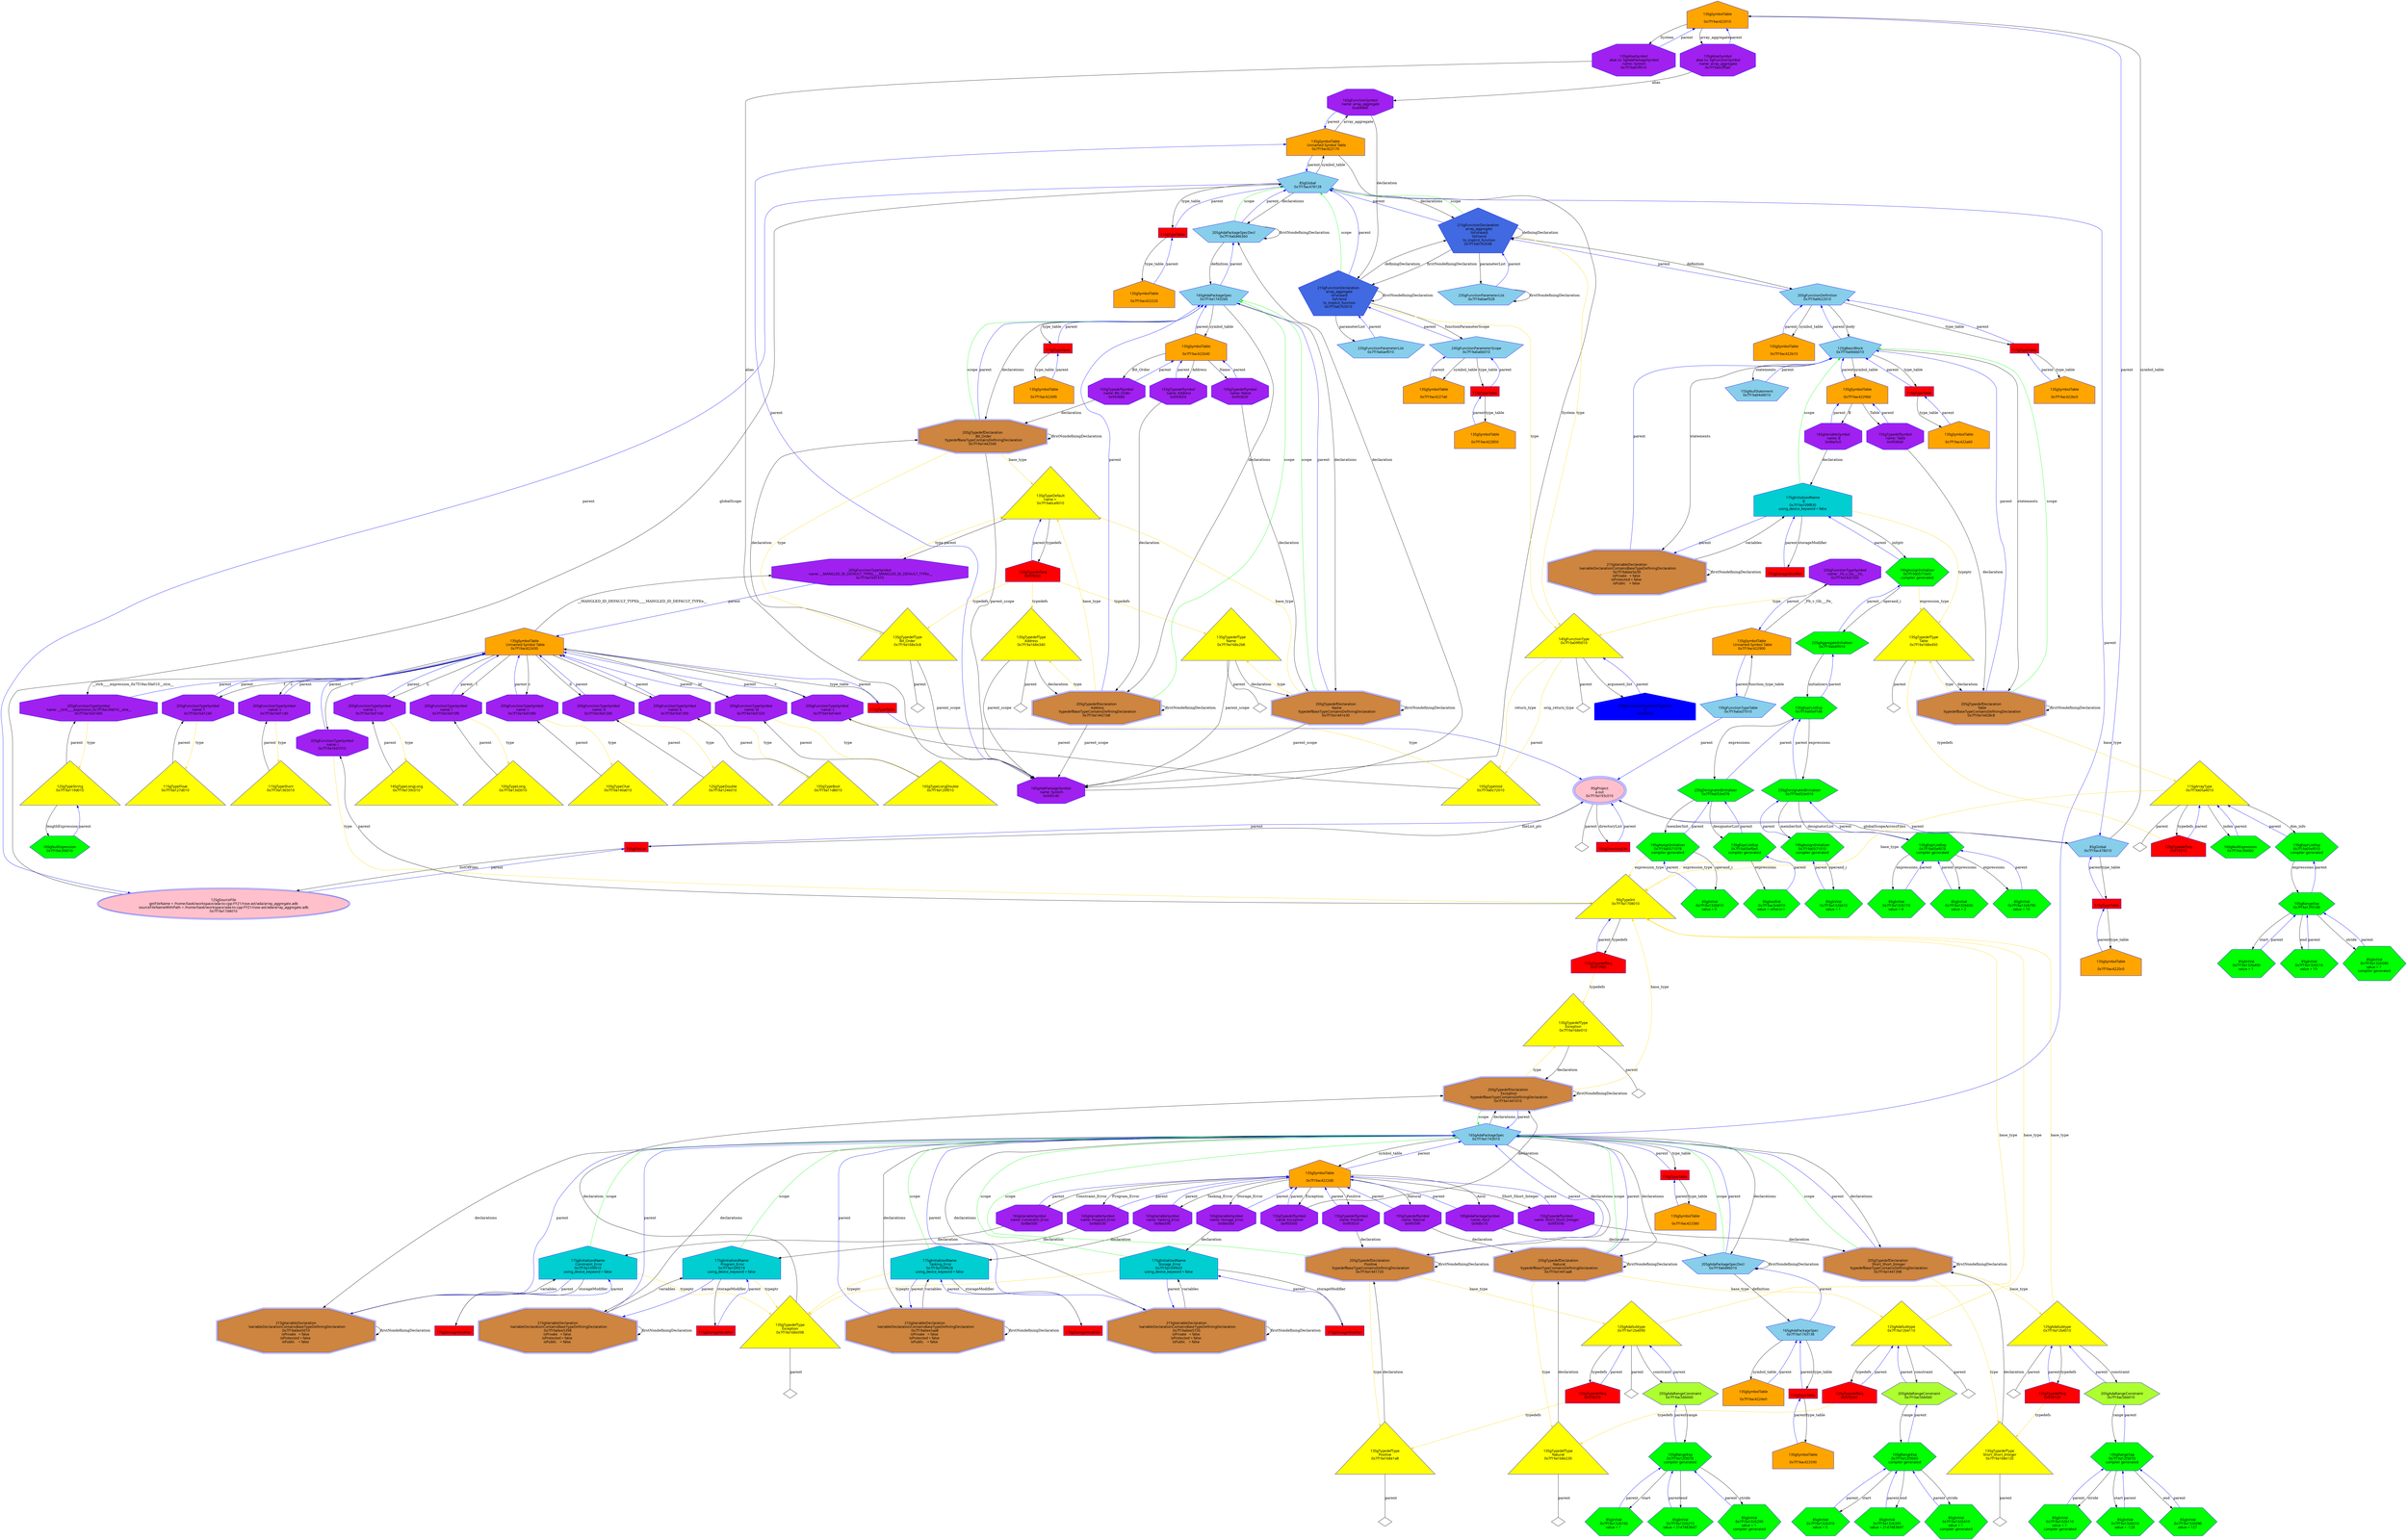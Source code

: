 digraph "Garray_aggregate.adb.dot" {
"0x7f19ac422010"[label="\n13SgSymbolTable\n  \n  0x7f19ac422010  " shape=house,regular=0,URL="\N",tooltip="more info at \N",sides=5,peripheries=1,color="blue",fillcolor=orange,fontname="7x13bold",fontcolor=black,style=filled];
"0x7f19ac422010" -> "0x7f19a0cff0a0"[label="array_aggregate" dir=forward ];
"0x7f19ac422010" -> "0x7f19a0cff010"[label="System" dir=forward ];
"0x7f19ac422010" -> "0x7f19ac478010"[label="parent" color="blue" dir=forward ];
"0x7f19ac4220c0"[label="\n13SgSymbolTable\n  \n  0x7f19ac4220c0  " shape=house,regular=0,URL="\N",tooltip="more info at \N",sides=5,peripheries=1,color="blue",fillcolor=orange,fontname="7x13bold",fontcolor=black,style=filled];
"0x7f19ac4220c0" -> "0x8cffa0"[label="parent" color="blue" dir=forward ];
"0x7f19ac422170"[label="\n13SgSymbolTable\n  Unnamed Symbol Table\n  0x7f19ac422170  " shape=house,regular=0,URL="\N",tooltip="more info at \N",sides=5,peripheries=1,color="blue",fillcolor=orange,fontname="7x13bold",fontcolor=black,style=filled];
"0x7f19ac422170" -> "0xa088b0"[label="array_aggregate" dir=forward ];
"0x7f19ac422170" -> "0x9d5c40"[label="System" dir=forward ];
"0x7f19ac422170" -> "0x7f19ac478128"[label="parent" color="blue" dir=forward ];
"0x7f19ac422220"[label="\n13SgSymbolTable\n  \n  0x7f19ac422220  " shape=house,regular=0,URL="\N",tooltip="more info at \N",sides=5,peripheries=1,color="blue",fillcolor=orange,fontname="7x13bold",fontcolor=black,style=filled];
"0x7f19ac422220" -> "0x8cffc8"[label="parent" color="blue" dir=forward ];
"0x7f19ac4222d0"[label="\n13SgSymbolTable\n  \n  0x7f19ac4222d0  " shape=house,regular=0,URL="\N",tooltip="more info at \N",sides=5,peripheries=1,color="blue",fillcolor=orange,fontname="7x13bold",fontcolor=black,style=filled];
"0x7f19ac4222d0" -> "0x9be590"[label="Tasking_Error" dir=forward ];
"0x7f19ac4222d0" -> "0x9be530"[label="Program_Error" dir=forward ];
"0x7f19ac4222d0" -> "0x9be500"[label="Constraint_Error" dir=forward ];
"0x7f19ac4222d0" -> "0x9935f0"[label="Natural" dir=forward ];
"0x7f19ac4222d0" -> "0x9d5c10"[label="Ascii" dir=forward ];
"0x7f19ac4222d0" -> "0x9935c0"[label="Positive" dir=forward ];
"0x7f19ac4222d0" -> "0x993590"[label="Short_Short_Integer" dir=forward ];
"0x7f19ac4222d0" -> "0x9be560"[label="Storage_Error" dir=forward ];
"0x7f19ac4222d0" -> "0x993560"[label="Exception" dir=forward ];
"0x7f19ac4222d0" -> "0x7f19a1743010"[label="parent" color="blue" dir=forward ];
"0x7f19ac422380"[label="\n13SgSymbolTable\n  \n  0x7f19ac422380  " shape=house,regular=0,URL="\N",tooltip="more info at \N",sides=5,peripheries=1,color="blue",fillcolor=orange,fontname="7x13bold",fontcolor=black,style=filled];
"0x7f19ac422380" -> "0x8cfff0"[label="parent" color="blue" dir=forward ];
"0x7f19ac422430"[label="\n13SgSymbolTable\n  Unnamed Symbol Table\n  0x7f19ac422430  " shape=house,regular=0,URL="\N",tooltip="more info at \N",sides=5,peripheries=1,color="blue",fillcolor=orange,fontname="7x13bold",fontcolor=black,style=filled];
"0x7f19ac422430" -> "0x7f19a16d14e0"[label="v" dir=forward ];
"0x7f19ac422430" -> "0x7f19a16d1470"[label="__MANGLED_ID_DEFAULT_TYPEb____MANGLED_ID_DEFAULT_TYPEe__" dir=forward ];
"0x7f19ac422430" -> "0x7f19a16d1400"[label="__strb____expression_0x7f19ac3fa010__stre__" dir=forward ];
"0x7f19ac422430" -> "0x7f19a16d1390"[label="b" dir=forward ];
"0x7f19ac422430" -> "0x7f19a16d1320"[label="ld" dir=forward ];
"0x7f19ac422430" -> "0x7f19a16d12b0"[label="d" dir=forward ];
"0x7f19ac422430" -> "0x7f19a16d1240"[label="f" dir=forward ];
"0x7f19ac422430" -> "0x7f19a16d11d0"[label="s" dir=forward ];
"0x7f19ac422430" -> "0x7f19a16d1160"[label="L" dir=forward ];
"0x7f19ac422430" -> "0x7f19a16d10f0"[label="l" dir=forward ];
"0x7f19ac422430" -> "0x7f19a16d1080"[label="c" dir=forward ];
"0x7f19ac422430" -> "0x7f19a16d1010"[label="i" dir=forward ];
"0x7f19ac422430" -> "0x8d0018"[label="parent" color="blue" dir=forward ];
"0x7f19ac4224e0"[label="\n13SgSymbolTable\n  \n  0x7f19ac4224e0  " shape=house,regular=0,URL="\N",tooltip="more info at \N",sides=5,peripheries=1,color="blue",fillcolor=orange,fontname="7x13bold",fontcolor=black,style=filled];
"0x7f19ac4224e0" -> "0x7f19a1743138"[label="parent" color="blue" dir=forward ];
"0x7f19ac422590"[label="\n13SgSymbolTable\n  \n  0x7f19ac422590  " shape=house,regular=0,URL="\N",tooltip="more info at \N",sides=5,peripheries=1,color="blue",fillcolor=orange,fontname="7x13bold",fontcolor=black,style=filled];
"0x7f19ac422590" -> "0x8d0040"[label="parent" color="blue" dir=forward ];
"0x7f19ac422640"[label="\n13SgSymbolTable\n  \n  0x7f19ac422640  " shape=house,regular=0,URL="\N",tooltip="more info at \N",sides=5,peripheries=1,color="blue",fillcolor=orange,fontname="7x13bold",fontcolor=black,style=filled];
"0x7f19ac422640" -> "0x993680"[label="Bit_Order" dir=forward ];
"0x7f19ac422640" -> "0x993650"[label="Address" dir=forward ];
"0x7f19ac422640" -> "0x993620"[label="Name" dir=forward ];
"0x7f19ac422640" -> "0x7f19a1743260"[label="parent" color="blue" dir=forward ];
"0x7f19ac4226f0"[label="\n13SgSymbolTable\n  \n  0x7f19ac4226f0  " shape=house,regular=0,URL="\N",tooltip="more info at \N",sides=5,peripheries=1,color="blue",fillcolor=orange,fontname="7x13bold",fontcolor=black,style=filled];
"0x7f19ac4226f0" -> "0x8d0068"[label="parent" color="blue" dir=forward ];
"0x7f19ac4227a0"[label="\n13SgSymbolTable\n  \n  0x7f19ac4227a0  " shape=house,regular=0,URL="\N",tooltip="more info at \N",sides=5,peripheries=1,color="blue",fillcolor=orange,fontname="7x13bold",fontcolor=black,style=filled];
"0x7f19ac4227a0" -> "0x7f19a0a66010"[label="parent" color="blue" dir=forward ];
"0x7f19ac422850"[label="\n13SgSymbolTable\n  \n  0x7f19ac422850  " shape=house,regular=0,URL="\N",tooltip="more info at \N",sides=5,peripheries=1,color="blue",fillcolor=orange,fontname="7x13bold",fontcolor=black,style=filled];
"0x7f19ac422850" -> "0x8d0090"[label="parent" color="blue" dir=forward ];
"0x7f19ac422900"[label="\n13SgSymbolTable\n  Unnamed Symbol Table\n  0x7f19ac422900  " shape=house,regular=0,URL="\N",tooltip="more info at \N",sides=5,peripheries=1,color="blue",fillcolor=orange,fontname="7x13bold",fontcolor=black,style=filled];
"0x7f19ac422900" -> "0x7f19a16d1550"[label="_Fb_v_Gb___Fe_" dir=forward ];
"0x7f19ac422900" -> "0x7f19a0a37010"[label="parent" color="blue" dir=forward ];
"0x7f19ac4229b0"[label="\n13SgSymbolTable\n  \n  0x7f19ac4229b0  " shape=house,regular=0,URL="\N",tooltip="more info at \N",sides=5,peripheries=1,color="blue",fillcolor=orange,fontname="7x13bold",fontcolor=black,style=filled];
"0x7f19ac4229b0" -> "0x9be5c0"[label="B" dir=forward ];
"0x7f19ac4229b0" -> "0x9936b0"[label="Table" dir=forward ];
"0x7f19ac4229b0" -> "0x7f19a06bb010"[label="parent" color="blue" dir=forward ];
"0x7f19ac422a60"[label="\n13SgSymbolTable\n  \n  0x7f19ac422a60  " shape=house,regular=0,URL="\N",tooltip="more info at \N",sides=5,peripheries=1,color="blue",fillcolor=orange,fontname="7x13bold",fontcolor=black,style=filled];
"0x7f19ac422a60" -> "0x8d00b8"[label="parent" color="blue" dir=forward ];
"0x7f19ac422b10"[label="\n13SgSymbolTable\n  \n  0x7f19ac422b10  " shape=house,regular=0,URL="\N",tooltip="more info at \N",sides=5,peripheries=1,color="blue",fillcolor=orange,fontname="7x13bold",fontcolor=black,style=filled];
"0x7f19ac422b10" -> "0x7f19a0622010"[label="parent" color="blue" dir=forward ];
"0x7f19ac422bc0"[label="\n13SgSymbolTable\n  \n  0x7f19ac422bc0  " shape=house,regular=0,URL="\N",tooltip="more info at \N",sides=5,peripheries=1,color="blue",fillcolor=orange,fontname="7x13bold",fontcolor=black,style=filled];
"0x7f19ac422bc0" -> "0x8d00e0"[label="parent" color="blue" dir=forward ];
"0x9aac70"[label="\n17SgStorageModifier" shape=polygon,regular=0,URL="\N",tooltip="more info at \N",sides=4,peripheries=1,color="blue",fillcolor=red,fontname="7x13bold",fontcolor=black,style=filled];
"0x9aac70" -> "0x7f19a109f010"[label="parent" color="blue" dir=forward ];
"0x9aac98"[label="\n17SgStorageModifier" shape=polygon,regular=0,URL="\N",tooltip="more info at \N",sides=4,peripheries=1,color="blue",fillcolor=red,fontname="7x13bold",fontcolor=black,style=filled];
"0x9aac98" -> "0x7f19a109f218"[label="parent" color="blue" dir=forward ];
"0x9aacc0"[label="\n17SgStorageModifier" shape=polygon,regular=0,URL="\N",tooltip="more info at \N",sides=4,peripheries=1,color="blue",fillcolor=red,fontname="7x13bold",fontcolor=black,style=filled];
"0x9aacc0" -> "0x7f19a109f420"[label="parent" color="blue" dir=forward ];
"0x9aace8"[label="\n17SgStorageModifier" shape=polygon,regular=0,URL="\N",tooltip="more info at \N",sides=4,peripheries=1,color="blue",fillcolor=red,fontname="7x13bold",fontcolor=black,style=filled];
"0x9aace8" -> "0x7f19a109f628"[label="parent" color="blue" dir=forward ];
"0x9aad10"[label="\n17SgStorageModifier" shape=polygon,regular=0,URL="\N",tooltip="more info at \N",sides=4,peripheries=1,color="blue",fillcolor=red,fontname="7x13bold",fontcolor=black,style=filled];
"0x9aad10" -> "0x7f19a109f830"[label="parent" color="blue" dir=forward ];
"0x7f19a17d4010"[label="\n12SgSourceFile\n  getFileName = /home/liao6/workspace/ada-to-cpp-FY21/rose-ast/ada/array_aggregate.adb  \n  sourceFileNameWithPath = /home/liao6/workspace/ada-to-cpp-FY21/rose-ast/ada/array_aggregate.adb  \n  0x7f19a17d4010  " shape=ellipse,regular=0,URL="\N",tooltip="more info at \N",sides=5,peripheries=2,color="blue",fillcolor=pink,fontname="7x13bold",fontcolor=black,style=filled];
"0x7f19a17d4010" -> "0x7f19ac478128"[label="globalScope" dir=forward ];
"0x7f19a17d4010" -> "0x895520"[label="parent" color="blue" dir=forward ];
"0x895520"[label="\n10SgFileList" shape=polygon,regular=0,URL="\N",tooltip="more info at \N",sides=4,peripheries=1,color="blue",fillcolor=red,fontname="7x13bold",fontcolor=black,style=filled];
"0x895520" -> "0x7f19a17d4010"[label="listOfFiles" dir=forward ];
"0x895520" -> "0x7f19a193c010"[label="parent" color="blue" dir=forward ];
"0x8b4930"[label="\n15SgDirectoryList" shape=polygon,regular=0,URL="\N",tooltip="more info at \N",sides=4,peripheries=1,color="blue",fillcolor=red,fontname="7x13bold",fontcolor=black,style=filled];
"0x8b4930" -> "0x7f19a193c010"[label="parent" color="blue" dir=forward ];
"0x7f19a193c010"[label="\n9SgProject\n  a.out  \n  0x7f19a193c010  " shape=ellipse,regular=0,URL="\N",tooltip="more info at \N",sides=5,peripheries=3,color="blue",fillcolor=pink,fontname="7x13bold",fontcolor=black,style=filled];
"0x7f19a193c010" -> "0x895520"[label="fileList_ptr" dir=forward ];
"0x7f19a193c010" -> "0x8b4930"[label="directoryList" dir=forward ];
"0x7f19a193c010" -> "0x7f19ac478010"[label="globalScopeAcrossFiles" dir=forward ];
"0x7f19a193c010" -> "0x7f19a193c010__parent__null"[label="parent" dir=none ];
"0x7f19a193c010__parent__null"[label="" shape=diamond ];
"0x977fd0"[label="\n12SgTypedefSeq\n  0x977fd0  " shape=house,regular=0,URL="\N",tooltip="more info at \N",sides=5,peripheries=1,color="blue",fillcolor=red,fontname="7x13bold",fontcolor=black,style=filled];
"0x977fd0" -> "0x7f19a168e010"[label="typedefs" color="gold1" dir=forward ];
"0x977fd0" -> "0x7f19a1708010"[label="parent" color="blue" dir=forward ];
"0x978158"[label="\n12SgTypedefSeq\n  0x978158  " shape=house,regular=0,URL="\N",tooltip="more info at \N",sides=5,peripheries=1,color="blue",fillcolor=red,fontname="7x13bold",fontcolor=black,style=filled];
"0x978158" -> "0x7f19a168e120"[label="typedefs" color="gold1" dir=forward ];
"0x978158" -> "0x7f19a12b4010"[label="parent" color="blue" dir=forward ];
"0x978270"[label="\n12SgTypedefSeq\n  0x978270  " shape=house,regular=0,URL="\N",tooltip="more info at \N",sides=5,peripheries=1,color="blue",fillcolor=red,fontname="7x13bold",fontcolor=black,style=filled];
"0x978270" -> "0x7f19a168e1a8"[label="typedefs" color="gold1" dir=forward ];
"0x978270" -> "0x7f19a12b4090"[label="parent" color="blue" dir=forward ];
"0x9782e0"[label="\n12SgTypedefSeq\n  0x9782e0  " shape=house,regular=0,URL="\N",tooltip="more info at \N",sides=5,peripheries=1,color="blue",fillcolor=red,fontname="7x13bold",fontcolor=black,style=filled];
"0x9782e0" -> "0x7f19a168e230"[label="typedefs" color="gold1" dir=forward ];
"0x9782e0" -> "0x7f19a12b4110"[label="parent" color="blue" dir=forward ];
"0x9783c0"[label="\n12SgTypedefSeq\n  0x9783c0  " shape=house,regular=0,URL="\N",tooltip="more info at \N",sides=5,peripheries=1,color="blue",fillcolor=red,fontname="7x13bold",fontcolor=black,style=filled];
"0x9783c0" -> "0x7f19a168e2b8"[label="typedefs" color="gold1" dir=forward ];
"0x9783c0" -> "0x7f19a168e340"[label="typedefs" color="gold1" dir=forward ];
"0x9783c0" -> "0x7f19a168e3c8"[label="typedefs" color="gold1" dir=forward ];
"0x9783c0" -> "0x7f19a0ca9010"[label="parent" color="blue" dir=forward ];
"0x978510"[label="\n12SgTypedefSeq\n  0x978510  " shape=house,regular=0,URL="\N",tooltip="more info at \N",sides=5,peripheries=1,color="blue",fillcolor=red,fontname="7x13bold",fontcolor=black,style=filled];
"0x978510" -> "0x7f19a168e450"[label="typedefs" color="gold1" dir=forward ];
"0x978510" -> "0x7f19a05a4010"[label="parent" color="blue" dir=forward ];
"0x9ed320"[label="\n27SgFunctionParameterTypeList\n  0  \n  0x9ed320  " shape=house,regular=0,URL="\N",tooltip="more info at \N",sides=5,peripheries=1,color="blue",fillcolor=blue,fontname="7x13bold",fontcolor=black,style=filled];
"0x9ed320" -> "0x7f19a09f0010"[label="parent" color="blue" dir=forward ];
"0x8cffa0"[label="\n11SgTypeTable" shape=polygon,regular=0,URL="\N",tooltip="more info at \N",sides=4,peripheries=1,color="blue",fillcolor=red,fontname="7x13bold",fontcolor=black,style=filled];
"0x8cffa0" -> "0x7f19ac4220c0"[label="type_table" dir=forward ];
"0x8cffa0" -> "0x7f19ac478010"[label="parent" color="blue" dir=forward ];
"0x8cffc8"[label="\n11SgTypeTable" shape=polygon,regular=0,URL="\N",tooltip="more info at \N",sides=4,peripheries=1,color="blue",fillcolor=red,fontname="7x13bold",fontcolor=black,style=filled];
"0x8cffc8" -> "0x7f19ac422220"[label="type_table" dir=forward ];
"0x8cffc8" -> "0x7f19ac478128"[label="parent" color="blue" dir=forward ];
"0x8cfff0"[label="\n11SgTypeTable" shape=polygon,regular=0,URL="\N",tooltip="more info at \N",sides=4,peripheries=1,color="blue",fillcolor=red,fontname="7x13bold",fontcolor=black,style=filled];
"0x8cfff0" -> "0x7f19ac422380"[label="type_table" dir=forward ];
"0x8cfff0" -> "0x7f19a1743010"[label="parent" color="blue" dir=forward ];
"0x8d0018"[label="\n11SgTypeTable" shape=polygon,regular=0,URL="\N",tooltip="more info at \N",sides=4,peripheries=1,color="blue",fillcolor=red,fontname="7x13bold",fontcolor=black,style=filled];
"0x8d0018" -> "0x7f19ac422430"[label="type_table" dir=forward ];
"0x8d0018" -> "0x7f19a193c010"[label="parent" color="blue" dir=forward ];
"0x8d0040"[label="\n11SgTypeTable" shape=polygon,regular=0,URL="\N",tooltip="more info at \N",sides=4,peripheries=1,color="blue",fillcolor=red,fontname="7x13bold",fontcolor=black,style=filled];
"0x8d0040" -> "0x7f19ac422590"[label="type_table" dir=forward ];
"0x8d0040" -> "0x7f19a1743138"[label="parent" color="blue" dir=forward ];
"0x8d0068"[label="\n11SgTypeTable" shape=polygon,regular=0,URL="\N",tooltip="more info at \N",sides=4,peripheries=1,color="blue",fillcolor=red,fontname="7x13bold",fontcolor=black,style=filled];
"0x8d0068" -> "0x7f19ac4226f0"[label="type_table" dir=forward ];
"0x8d0068" -> "0x7f19a1743260"[label="parent" color="blue" dir=forward ];
"0x8d0090"[label="\n11SgTypeTable" shape=polygon,regular=0,URL="\N",tooltip="more info at \N",sides=4,peripheries=1,color="blue",fillcolor=red,fontname="7x13bold",fontcolor=black,style=filled];
"0x8d0090" -> "0x7f19ac422850"[label="type_table" dir=forward ];
"0x8d0090" -> "0x7f19a0a66010"[label="parent" color="blue" dir=forward ];
"0x8d00b8"[label="\n11SgTypeTable" shape=polygon,regular=0,URL="\N",tooltip="more info at \N",sides=4,peripheries=1,color="blue",fillcolor=red,fontname="7x13bold",fontcolor=black,style=filled];
"0x8d00b8" -> "0x7f19ac422a60"[label="type_table" dir=forward ];
"0x8d00b8" -> "0x7f19a06bb010"[label="parent" color="blue" dir=forward ];
"0x8d00e0"[label="\n11SgTypeTable" shape=polygon,regular=0,URL="\N",tooltip="more info at \N",sides=4,peripheries=1,color="blue",fillcolor=red,fontname="7x13bold",fontcolor=black,style=filled];
"0x8d00e0" -> "0x7f19ac422bc0"[label="type_table" dir=forward ];
"0x8d00e0" -> "0x7f19a0622010"[label="parent" color="blue" dir=forward ];
"0x7f19a140a010"[label="\n10SgTypeChar\n  0x7f19a140a010  \n   \n   " shape=polygon,regular=0,URL="\N",tooltip="more info at \N",sides=3,peripheries=1,color="blue",fillcolor=yellow,fontname="7x13bold",fontcolor=black,style=filled];
"0x7f19a140a010" -> "0x7f19a16d1080"[label="parent" dir=forward ];
"0x7f19a1365010"[label="\n11SgTypeShort\n  0x7f19a1365010  \n   \n   " shape=polygon,regular=0,URL="\N",tooltip="more info at \N",sides=3,peripheries=1,color="blue",fillcolor=yellow,fontname="7x13bold",fontcolor=black,style=filled];
"0x7f19a1365010" -> "0x7f19a16d11d0"[label="parent" dir=forward ];
"0x7f19a1708010"[label="\n9SgTypeInt\n  0x7f19a1708010  \n   \n   " shape=polygon,regular=0,URL="\N",tooltip="more info at \N",sides=3,peripheries=1,color="blue",fillcolor=yellow,fontname="7x13bold",fontcolor=black,style=filled];
"0x7f19a1708010" -> "0x977fd0"[label="typedefs" dir=forward ];
"0x7f19a1708010" -> "0x7f19a16d1010"[label="parent" dir=forward ];
"0x7f19a13d3010"[label="\n10SgTypeLong\n  0x7f19a13d3010  \n   \n   " shape=polygon,regular=0,URL="\N",tooltip="more info at \N",sides=3,peripheries=1,color="blue",fillcolor=yellow,fontname="7x13bold",fontcolor=black,style=filled];
"0x7f19a13d3010" -> "0x7f19a16d10f0"[label="parent" dir=forward ];
"0x7f19a0c72010"[label="\n10SgTypeVoid\n  0x7f19a0c72010  \n   \n   " shape=polygon,regular=0,URL="\N",tooltip="more info at \N",sides=3,peripheries=1,color="blue",fillcolor=yellow,fontname="7x13bold",fontcolor=black,style=filled];
"0x7f19a0c72010" -> "0x7f19a16d14e0"[label="parent" dir=forward ];
"0x7f19a127d010"[label="\n11SgTypeFloat\n  0x7f19a127d010  \n   \n   " shape=polygon,regular=0,URL="\N",tooltip="more info at \N",sides=3,peripheries=1,color="blue",fillcolor=yellow,fontname="7x13bold",fontcolor=black,style=filled];
"0x7f19a127d010" -> "0x7f19a16d1240"[label="parent" dir=forward ];
"0x7f19a1246010"[label="\n12SgTypeDouble\n  0x7f19a1246010  \n   \n   " shape=polygon,regular=0,URL="\N",tooltip="more info at \N",sides=3,peripheries=1,color="blue",fillcolor=yellow,fontname="7x13bold",fontcolor=black,style=filled];
"0x7f19a1246010" -> "0x7f19a16d12b0"[label="parent" dir=forward ];
"0x7f19a139c010"[label="\n14SgTypeLongLong\n  0x7f19a139c010  \n   \n   " shape=polygon,regular=0,URL="\N",tooltip="more info at \N",sides=3,peripheries=1,color="blue",fillcolor=yellow,fontname="7x13bold",fontcolor=black,style=filled];
"0x7f19a139c010" -> "0x7f19a16d1160"[label="parent" dir=forward ];
"0x7f19a120f010"[label="\n16SgTypeLongDouble\n  0x7f19a120f010  \n   \n   " shape=polygon,regular=0,URL="\N",tooltip="more info at \N",sides=3,peripheries=1,color="blue",fillcolor=yellow,fontname="7x13bold",fontcolor=black,style=filled];
"0x7f19a120f010" -> "0x7f19a16d1320"[label="parent" dir=forward ];
"0x7f19a119d010"[label="\n12SgTypeString\n  0x7f19a119d010  \n   \n   " shape=polygon,regular=0,URL="\N",tooltip="more info at \N",sides=3,peripheries=1,color="blue",fillcolor=yellow,fontname="7x13bold",fontcolor=black,style=filled];
"0x7f19a119d010" -> "0x7f19ac3fa010"[label="lengthExpression" dir=forward ];
"0x7f19a119d010" -> "0x7f19a16d1400"[label="parent" dir=forward ];
"0x7f19a11d8010"[label="\n10SgTypeBool\n  0x7f19a11d8010  \n   \n   " shape=polygon,regular=0,URL="\N",tooltip="more info at \N",sides=3,peripheries=1,color="blue",fillcolor=yellow,fontname="7x13bold",fontcolor=black,style=filled];
"0x7f19a11d8010" -> "0x7f19a16d1390"[label="parent" dir=forward ];
"0x7f19a0ca9010"[label="\n13SgTypeDefault\n  name =   \n  0x7f19a0ca9010  \n   \n   " shape=polygon,regular=0,URL="\N",tooltip="more info at \N",sides=3,peripheries=1,color="blue",fillcolor=yellow,fontname="7x13bold",fontcolor=black,style=filled];
"0x7f19a0ca9010" -> "0x9783c0"[label="typedefs" dir=forward ];
"0x7f19a0ca9010" -> "0x7f19a16d1470"[label="parent" dir=forward ];
"0x7f19a168e010"[label="\n13SgTypedefType\nException\n  0x7f19a168e010  \n   \n   " shape=polygon,regular=0,URL="\N",tooltip="more info at \N",sides=3,peripheries=1,color="blue",fillcolor=yellow,fontname="7x13bold",fontcolor=black,style=filled];
"0x7f19a168e010" -> "0x7f19a1441010"[label="declaration" dir=forward ];
"0x7f19a168e010" -> "0x7f19a168e010__parent__null"[label="parent" dir=none ];
"0x7f19a168e010__parent__null"[label="" shape=diamond ];
"0x7f19a168e098"[label="\n13SgTypedefType\nException\n  0x7f19a168e098  \n   \n   " shape=polygon,regular=0,URL="\N",tooltip="more info at \N",sides=3,peripheries=1,color="blue",fillcolor=yellow,fontname="7x13bold",fontcolor=black,style=filled];
"0x7f19a168e098" -> "0x7f19a1441010"[label="declaration" dir=forward ];
"0x7f19a168e098" -> "0x7f19a168e098__parent__null"[label="parent" dir=none ];
"0x7f19a168e098__parent__null"[label="" shape=diamond ];
"0x7f19a168e120"[label="\n13SgTypedefType\nShort_Short_Integer\n  0x7f19a168e120  \n   \n   " shape=polygon,regular=0,URL="\N",tooltip="more info at \N",sides=3,peripheries=1,color="blue",fillcolor=yellow,fontname="7x13bold",fontcolor=black,style=filled];
"0x7f19a168e120" -> "0x7f19a1441398"[label="declaration" dir=forward ];
"0x7f19a168e120" -> "0x7f19a168e120__parent__null"[label="parent" dir=none ];
"0x7f19a168e120__parent__null"[label="" shape=diamond ];
"0x7f19a168e1a8"[label="\n13SgTypedefType\nPositive\n  0x7f19a168e1a8  \n   \n   " shape=polygon,regular=0,URL="\N",tooltip="more info at \N",sides=3,peripheries=1,color="blue",fillcolor=yellow,fontname="7x13bold",fontcolor=black,style=filled];
"0x7f19a168e1a8" -> "0x7f19a1441720"[label="declaration" dir=forward ];
"0x7f19a168e1a8" -> "0x7f19a168e1a8__parent__null"[label="parent" dir=none ];
"0x7f19a168e1a8__parent__null"[label="" shape=diamond ];
"0x7f19a168e230"[label="\n13SgTypedefType\nNatural\n  0x7f19a168e230  \n   \n   " shape=polygon,regular=0,URL="\N",tooltip="more info at \N",sides=3,peripheries=1,color="blue",fillcolor=yellow,fontname="7x13bold",fontcolor=black,style=filled];
"0x7f19a168e230" -> "0x7f19a1441aa8"[label="declaration" dir=forward ];
"0x7f19a168e230" -> "0x7f19a168e230__parent__null"[label="parent" dir=none ];
"0x7f19a168e230__parent__null"[label="" shape=diamond ];
"0x7f19a168e2b8"[label="\n13SgTypedefType\nName\n  0x7f19a168e2b8  \n   \n   " shape=polygon,regular=0,URL="\N",tooltip="more info at \N",sides=3,peripheries=1,color="blue",fillcolor=yellow,fontname="7x13bold",fontcolor=black,style=filled];
"0x7f19a168e2b8" -> "0x9d5c40"[label="parent_scope" dir=forward ];
"0x7f19a168e2b8" -> "0x7f19a1441e30"[label="declaration" dir=forward ];
"0x7f19a168e2b8" -> "0x7f19a168e2b8__parent__null"[label="parent" dir=none ];
"0x7f19a168e2b8__parent__null"[label="" shape=diamond ];
"0x7f19a168e340"[label="\n13SgTypedefType\nAddress\n  0x7f19a168e340  \n   \n   " shape=polygon,regular=0,URL="\N",tooltip="more info at \N",sides=3,peripheries=1,color="blue",fillcolor=yellow,fontname="7x13bold",fontcolor=black,style=filled];
"0x7f19a168e340" -> "0x9d5c40"[label="parent_scope" dir=forward ];
"0x7f19a168e340" -> "0x7f19a14421b8"[label="declaration" dir=forward ];
"0x7f19a168e340" -> "0x7f19a168e340__parent__null"[label="parent" dir=none ];
"0x7f19a168e340__parent__null"[label="" shape=diamond ];
"0x7f19a168e3c8"[label="\n13SgTypedefType\nBit_Order\n  0x7f19a168e3c8  \n   \n   " shape=polygon,regular=0,URL="\N",tooltip="more info at \N",sides=3,peripheries=1,color="blue",fillcolor=yellow,fontname="7x13bold",fontcolor=black,style=filled];
"0x7f19a168e3c8" -> "0x9d5c40"[label="parent_scope" dir=forward ];
"0x7f19a168e3c8" -> "0x7f19a1442540"[label="declaration" dir=forward ];
"0x7f19a168e3c8" -> "0x7f19a168e3c8__parent__null"[label="parent" dir=none ];
"0x7f19a168e3c8__parent__null"[label="" shape=diamond ];
"0x7f19a168e450"[label="\n13SgTypedefType\nTable\n  0x7f19a168e450  \n   \n   " shape=polygon,regular=0,URL="\N",tooltip="more info at \N",sides=3,peripheries=1,color="blue",fillcolor=yellow,fontname="7x13bold",fontcolor=black,style=filled];
"0x7f19a168e450" -> "0x7f19a14428c8"[label="declaration" dir=forward ];
"0x7f19a168e450" -> "0x7f19a168e450__parent__null"[label="parent" dir=none ];
"0x7f19a168e450__parent__null"[label="" shape=diamond ];
"0x7f19a05a4010"[label="\n11SgArrayType\n  0x7f19a05a4010  \n   \n   " shape=polygon,regular=0,URL="\N",tooltip="more info at \N",sides=3,peripheries=1,color="blue",fillcolor=yellow,fontname="7x13bold",fontcolor=black,style=filled];
"0x7f19a05a4010" -> "0x7f19a1708010"[label="base_type" color="gold1" dir=forward ];
"0x7f19a05a4010" -> "0x7f19ac3fa060"[label="index" dir=forward ];
"0x7f19a05a4010" -> "0x7f19a05ef010"[label="dim_info" dir=forward ];
"0x7f19a05a4010" -> "0x978510"[label="typedefs" dir=forward ];
"0x7f19a05a4010" -> "0x7f19a05a4010__parent__null"[label="parent" dir=none ];
"0x7f19a05a4010__parent__null"[label="" shape=diamond ];
"0x7f19a12b4010"[label="\n12SgAdaSubtype\n  0x7f19a12b4010  \n   \n   " shape=polygon,regular=0,URL="\N",tooltip="more info at \N",sides=3,peripheries=1,color="blue",fillcolor=yellow,fontname="7x13bold",fontcolor=black,style=filled];
"0x7f19a12b4010" -> "0x7f19a1708010"[label="base_type" color="gold1" dir=forward ];
"0x7f19a12b4010" -> "0x7f19ac56b010"[label="constraint" dir=forward ];
"0x7f19a12b4010" -> "0x978158"[label="typedefs" dir=forward ];
"0x7f19a12b4010" -> "0x7f19a12b4010__parent__null"[label="parent" dir=none ];
"0x7f19a12b4010__parent__null"[label="" shape=diamond ];
"0x7f19a12b4090"[label="\n12SgAdaSubtype\n  0x7f19a12b4090  \n   \n   " shape=polygon,regular=0,URL="\N",tooltip="more info at \N",sides=3,peripheries=1,color="blue",fillcolor=yellow,fontname="7x13bold",fontcolor=black,style=filled];
"0x7f19a12b4090" -> "0x7f19a1708010"[label="base_type" color="gold1" dir=forward ];
"0x7f19a12b4090" -> "0x7f19ac56b060"[label="constraint" dir=forward ];
"0x7f19a12b4090" -> "0x978270"[label="typedefs" dir=forward ];
"0x7f19a12b4090" -> "0x7f19a12b4090__parent__null"[label="parent" dir=none ];
"0x7f19a12b4090__parent__null"[label="" shape=diamond ];
"0x7f19a12b4110"[label="\n12SgAdaSubtype\n  0x7f19a12b4110  \n   \n   " shape=polygon,regular=0,URL="\N",tooltip="more info at \N",sides=3,peripheries=1,color="blue",fillcolor=yellow,fontname="7x13bold",fontcolor=black,style=filled];
"0x7f19a12b4110" -> "0x7f19a1708010"[label="base_type" color="gold1" dir=forward ];
"0x7f19a12b4110" -> "0x7f19ac56b0b0"[label="constraint" dir=forward ];
"0x7f19a12b4110" -> "0x9782e0"[label="typedefs" dir=forward ];
"0x7f19a12b4110" -> "0x7f19a12b4110__parent__null"[label="parent" dir=none ];
"0x7f19a12b4110__parent__null"[label="" shape=diamond ];
"0x7f19a09f0010"[label="\n14SgFunctionType\n  0x7f19a09f0010  \n   \n   " shape=polygon,regular=0,URL="\N",tooltip="more info at \N",sides=3,peripheries=1,color="blue",fillcolor=yellow,fontname="7x13bold",fontcolor=black,style=filled];
"0x7f19a09f0010" -> "0x7f19a0c72010"[label="return_type" color="gold1" dir=forward ];
"0x7f19a09f0010" -> "0x7f19a0c72010"[label="orig_return_type" color="gold1" dir=forward ];
"0x7f19a09f0010" -> "0x9ed320"[label="argument_list" dir=forward ];
"0x7f19a09f0010" -> "0x7f19a09f0010__parent__null"[label="parent" dir=none ];
"0x7f19a09f0010__parent__null"[label="" shape=diamond ];
"0x7f19a0aef010"[label="\n23SgFunctionParameterList\n  0x7f19a0aef010  " shape=polygon,regular=0,URL="\N",tooltip="more info at \N",sides=5,peripheries=1,color="blue",fillcolor=skyblue,fontname="7x13bold",fontcolor=black,style=filled];
"0x7f19a0aef010" -> "0x7f19a0763010"[label="parent" color="blue" dir=forward ];
"0x7f19a0aef328"[label="\n23SgFunctionParameterList\n  0x7f19a0aef328  " shape=polygon,regular=0,URL="\N",tooltip="more info at \N",sides=5,peripheries=1,color="blue",fillcolor=skyblue,fontname="7x13bold",fontcolor=black,style=filled];
"0x7f19a0aef328" -> "0x7f19a0aef328"[label="firstNondefiningDeclaration" dir=forward ];
"0x7f19a0aef328" -> "0x7f19a0763548"[label="parent" color="blue" dir=forward ];
"0x7f19a06bb010"[label="\n12SgBasicBlock\n  0x7f19a06bb010  " shape=polygon,regular=0,URL="\N",tooltip="more info at \N",sides=5,peripheries=1,color="blue",fillcolor=skyblue,fontname="7x13bold",fontcolor=black,style=filled];
"0x7f19a06bb010" -> "0x7f19a14428c8"[label="statements" dir=forward ];
"0x7f19a06bb010" -> "0x7f19a0ee5e30"[label="statements" dir=forward ];
"0x7f19a06bb010" -> "0x7f19a04d4010"[label="statements" dir=forward ];
"0x7f19a06bb010" -> "0x7f19ac4229b0"[label="symbol_table" dir=forward ];
"0x7f19a06bb010" -> "0x8d00b8"[label="type_table" dir=forward ];
"0x7f19a06bb010" -> "0x7f19a0622010"[label="parent" color="blue" dir=forward ];
"0x7f19ac478010"[label="\n8SgGlobal\n  0x7f19ac478010  " shape=polygon,regular=0,URL="\N",tooltip="more info at \N",sides=5,peripheries=1,color="blue",fillcolor=skyblue,fontname="7x13bold",fontcolor=black,style=filled];
"0x7f19ac478010" -> "0x7f19ac422010"[label="symbol_table" dir=forward ];
"0x7f19ac478010" -> "0x8cffa0"[label="type_table" dir=forward ];
"0x7f19ac478010" -> "0x7f19a193c010"[label="parent" color="blue" dir=forward ];
"0x7f19ac478128"[label="\n8SgGlobal\n  0x7f19ac478128  " shape=polygon,regular=0,URL="\N",tooltip="more info at \N",sides=5,peripheries=1,color="blue",fillcolor=skyblue,fontname="7x13bold",fontcolor=black,style=filled];
"0x7f19ac478128" -> "0x7f19a0d46360"[label="declarations" dir=forward ];
"0x7f19ac478128" -> "0x7f19a0763548"[label="declarations" dir=forward ];
"0x7f19ac478128" -> "0x7f19ac422170"[label="symbol_table" dir=forward ];
"0x7f19ac478128" -> "0x8cffc8"[label="type_table" dir=forward ];
"0x7f19ac478128" -> "0x7f19a17d4010"[label="parent" color="blue" dir=forward ];
"0x7f19a0a66010"[label="\n24SgFunctionParameterScope\n  0x7f19a0a66010  " shape=polygon,regular=0,URL="\N",tooltip="more info at \N",sides=5,peripheries=1,color="blue",fillcolor=skyblue,fontname="7x13bold",fontcolor=black,style=filled];
"0x7f19a0a66010" -> "0x7f19ac4227a0"[label="symbol_table" dir=forward ];
"0x7f19a0a66010" -> "0x8d0090"[label="type_table" dir=forward ];
"0x7f19a0a66010" -> "0x7f19a0763010"[label="parent" color="blue" dir=forward ];
"0x7f19a0a37010"[label="\n19SgFunctionTypeTable\n  0x7f19a0a37010  " shape=polygon,regular=0,URL="\N",tooltip="more info at \N",sides=5,peripheries=1,color="blue",fillcolor=skyblue,fontname="7x13bold",fontcolor=black,style=filled];
"0x7f19a0a37010" -> "0x7f19ac422900"[label="function_type_table" dir=forward ];
"0x7f19a0a37010" -> "0x7f19a193c010"[label="parent" color="blue" dir=forward ];
"0x7f19a1441010"[label="\n20SgTypedefDeclaration\n  Exception\n  !typedefBaseTypeContainsDefiningDeclaration\n  0x7f19a1441010  " shape=polygon,regular=0,URL="\N",tooltip="more info at \N",sides=8,peripheries=2,color="blue",fillcolor=peru,fontname="7x13bold",fontcolor=black,style=filled];
"0x7f19a1441010" -> "0x7f19a1708010"[label="base_type" color="gold1" dir=forward ];
"0x7f19a1441010" -> "0x7f19a168e010"[label="type" color="gold1" dir=forward ];
"0x7f19a1441010" -> "0x7f19a1743010"[label="scope" color="green" dir=forward ];
"0x7f19a1441010" -> "0x7f19a1441010"[label="firstNondefiningDeclaration" dir=forward ];
"0x7f19a1441010" -> "0x7f19a1743010"[label="parent" color="blue" dir=forward ];
"0x7f19a1441398"[label="\n20SgTypedefDeclaration\n  Short_Short_Integer\n  !typedefBaseTypeContainsDefiningDeclaration\n  0x7f19a1441398  " shape=polygon,regular=0,URL="\N",tooltip="more info at \N",sides=8,peripheries=2,color="blue",fillcolor=peru,fontname="7x13bold",fontcolor=black,style=filled];
"0x7f19a1441398" -> "0x7f19a12b4010"[label="base_type" color="gold1" dir=forward ];
"0x7f19a1441398" -> "0x7f19a168e120"[label="type" color="gold1" dir=forward ];
"0x7f19a1441398" -> "0x7f19a1743010"[label="scope" color="green" dir=forward ];
"0x7f19a1441398" -> "0x7f19a1441398"[label="firstNondefiningDeclaration" dir=forward ];
"0x7f19a1441398" -> "0x7f19a1743010"[label="parent" color="blue" dir=forward ];
"0x7f19a1441720"[label="\n20SgTypedefDeclaration\n  Positive\n  !typedefBaseTypeContainsDefiningDeclaration\n  0x7f19a1441720  " shape=polygon,regular=0,URL="\N",tooltip="more info at \N",sides=8,peripheries=2,color="blue",fillcolor=peru,fontname="7x13bold",fontcolor=black,style=filled];
"0x7f19a1441720" -> "0x7f19a12b4090"[label="base_type" color="gold1" dir=forward ];
"0x7f19a1441720" -> "0x7f19a168e1a8"[label="type" color="gold1" dir=forward ];
"0x7f19a1441720" -> "0x7f19a1743010"[label="scope" color="green" dir=forward ];
"0x7f19a1441720" -> "0x7f19a1441720"[label="firstNondefiningDeclaration" dir=forward ];
"0x7f19a1441720" -> "0x7f19a1743010"[label="parent" color="blue" dir=forward ];
"0x7f19a1441aa8"[label="\n20SgTypedefDeclaration\n  Natural\n  !typedefBaseTypeContainsDefiningDeclaration\n  0x7f19a1441aa8  " shape=polygon,regular=0,URL="\N",tooltip="more info at \N",sides=8,peripheries=2,color="blue",fillcolor=peru,fontname="7x13bold",fontcolor=black,style=filled];
"0x7f19a1441aa8" -> "0x7f19a12b4110"[label="base_type" color="gold1" dir=forward ];
"0x7f19a1441aa8" -> "0x7f19a168e230"[label="type" color="gold1" dir=forward ];
"0x7f19a1441aa8" -> "0x7f19a1743010"[label="scope" color="green" dir=forward ];
"0x7f19a1441aa8" -> "0x7f19a1441aa8"[label="firstNondefiningDeclaration" dir=forward ];
"0x7f19a1441aa8" -> "0x7f19a1743010"[label="parent" color="blue" dir=forward ];
"0x7f19a1441e30"[label="\n20SgTypedefDeclaration\n  Name\n  !typedefBaseTypeContainsDefiningDeclaration\n  0x7f19a1441e30  " shape=polygon,regular=0,URL="\N",tooltip="more info at \N",sides=8,peripheries=2,color="blue",fillcolor=peru,fontname="7x13bold",fontcolor=black,style=filled];
"0x7f19a1441e30" -> "0x7f19a0ca9010"[label="base_type" color="gold1" dir=forward ];
"0x7f19a1441e30" -> "0x7f19a168e2b8"[label="type" color="gold1" dir=forward ];
"0x7f19a1441e30" -> "0x9d5c40"[label="parent_scope" dir=forward ];
"0x7f19a1441e30" -> "0x7f19a1743260"[label="scope" color="green" dir=forward ];
"0x7f19a1441e30" -> "0x7f19a1441e30"[label="firstNondefiningDeclaration" dir=forward ];
"0x7f19a1441e30" -> "0x7f19a1743260"[label="parent" color="blue" dir=forward ];
"0x7f19a14421b8"[label="\n20SgTypedefDeclaration\n  Address\n  !typedefBaseTypeContainsDefiningDeclaration\n  0x7f19a14421b8  " shape=polygon,regular=0,URL="\N",tooltip="more info at \N",sides=8,peripheries=2,color="blue",fillcolor=peru,fontname="7x13bold",fontcolor=black,style=filled];
"0x7f19a14421b8" -> "0x7f19a0ca9010"[label="base_type" color="gold1" dir=forward ];
"0x7f19a14421b8" -> "0x7f19a168e340"[label="type" color="gold1" dir=forward ];
"0x7f19a14421b8" -> "0x9d5c40"[label="parent_scope" dir=forward ];
"0x7f19a14421b8" -> "0x7f19a1743260"[label="scope" color="green" dir=forward ];
"0x7f19a14421b8" -> "0x7f19a14421b8"[label="firstNondefiningDeclaration" dir=forward ];
"0x7f19a14421b8" -> "0x7f19a1743260"[label="parent" color="blue" dir=forward ];
"0x7f19a1442540"[label="\n20SgTypedefDeclaration\n  Bit_Order\n  !typedefBaseTypeContainsDefiningDeclaration\n  0x7f19a1442540  " shape=polygon,regular=0,URL="\N",tooltip="more info at \N",sides=8,peripheries=2,color="blue",fillcolor=peru,fontname="7x13bold",fontcolor=black,style=filled];
"0x7f19a1442540" -> "0x7f19a0ca9010"[label="base_type" color="gold1" dir=forward ];
"0x7f19a1442540" -> "0x7f19a168e3c8"[label="type" color="gold1" dir=forward ];
"0x7f19a1442540" -> "0x9d5c40"[label="parent_scope" dir=forward ];
"0x7f19a1442540" -> "0x7f19a1743260"[label="scope" color="green" dir=forward ];
"0x7f19a1442540" -> "0x7f19a1442540"[label="firstNondefiningDeclaration" dir=forward ];
"0x7f19a1442540" -> "0x7f19a1743260"[label="parent" color="blue" dir=forward ];
"0x7f19a14428c8"[label="\n20SgTypedefDeclaration\n  Table\n  !typedefBaseTypeContainsDefiningDeclaration\n  0x7f19a14428c8  " shape=polygon,regular=0,URL="\N",tooltip="more info at \N",sides=8,peripheries=2,color="blue",fillcolor=peru,fontname="7x13bold",fontcolor=black,style=filled];
"0x7f19a14428c8" -> "0x7f19a05a4010"[label="base_type" color="gold1" dir=forward ];
"0x7f19a14428c8" -> "0x7f19a168e450"[label="type" color="gold1" dir=forward ];
"0x7f19a14428c8" -> "0x7f19a06bb010"[label="scope" color="green" dir=forward ];
"0x7f19a14428c8" -> "0x7f19a14428c8"[label="firstNondefiningDeclaration" dir=forward ];
"0x7f19a14428c8" -> "0x7f19a06bb010"[label="parent" color="blue" dir=forward ];
"0x7f19a04d4010"[label="\n15SgNullStatement\n  0x7f19a04d4010  " shape=polygon,regular=0,URL="\N",tooltip="more info at \N",sides=5,peripheries=1,color="blue",fillcolor=skyblue,fontname="7x13bold",fontcolor=black,style=filled];
"0x7f19a04d4010" -> "0x7f19a06bb010"[label="parent" color="blue" dir=forward ];
"0x7f19a0ee5010"[label="\n21SgVariableDeclaration\n  !variableDeclarationContainsBaseTypeDefiningDeclaration\n  0x7f19a0ee5010  \n isPrivate   = false  \n isProtected = false  \n isPublic    = false  " shape=polygon,regular=0,URL="\N",tooltip="more info at \N",sides=8,peripheries=2,color="blue",fillcolor=peru,fontname="7x13bold",fontcolor=black,style=filled];
"0x7f19a0ee5010" -> "0x7f19a109f010"[label="variables" dir=forward ];
"0x7f19a0ee5010" -> "0x7f19a0ee5010"[label="firstNondefiningDeclaration" dir=forward ];
"0x7f19a0ee5010" -> "0x7f19a1743010"[label="parent" color="blue" dir=forward ];
"0x7f19a0ee5398"[label="\n21SgVariableDeclaration\n  !variableDeclarationContainsBaseTypeDefiningDeclaration\n  0x7f19a0ee5398  \n isPrivate   = false  \n isProtected = false  \n isPublic    = false  " shape=polygon,regular=0,URL="\N",tooltip="more info at \N",sides=8,peripheries=2,color="blue",fillcolor=peru,fontname="7x13bold",fontcolor=black,style=filled];
"0x7f19a0ee5398" -> "0x7f19a109f218"[label="variables" dir=forward ];
"0x7f19a0ee5398" -> "0x7f19a0ee5398"[label="firstNondefiningDeclaration" dir=forward ];
"0x7f19a0ee5398" -> "0x7f19a1743010"[label="parent" color="blue" dir=forward ];
"0x7f19a0ee5720"[label="\n21SgVariableDeclaration\n  !variableDeclarationContainsBaseTypeDefiningDeclaration\n  0x7f19a0ee5720  \n isPrivate   = false  \n isProtected = false  \n isPublic    = false  " shape=polygon,regular=0,URL="\N",tooltip="more info at \N",sides=8,peripheries=2,color="blue",fillcolor=peru,fontname="7x13bold",fontcolor=black,style=filled];
"0x7f19a0ee5720" -> "0x7f19a109f420"[label="variables" dir=forward ];
"0x7f19a0ee5720" -> "0x7f19a0ee5720"[label="firstNondefiningDeclaration" dir=forward ];
"0x7f19a0ee5720" -> "0x7f19a1743010"[label="parent" color="blue" dir=forward ];
"0x7f19a0ee5aa8"[label="\n21SgVariableDeclaration\n  !variableDeclarationContainsBaseTypeDefiningDeclaration\n  0x7f19a0ee5aa8  \n isPrivate   = false  \n isProtected = false  \n isPublic    = false  " shape=polygon,regular=0,URL="\N",tooltip="more info at \N",sides=8,peripheries=2,color="blue",fillcolor=peru,fontname="7x13bold",fontcolor=black,style=filled];
"0x7f19a0ee5aa8" -> "0x7f19a109f628"[label="variables" dir=forward ];
"0x7f19a0ee5aa8" -> "0x7f19a0ee5aa8"[label="firstNondefiningDeclaration" dir=forward ];
"0x7f19a0ee5aa8" -> "0x7f19a1743010"[label="parent" color="blue" dir=forward ];
"0x7f19a0ee5e30"[label="\n21SgVariableDeclaration\n  !variableDeclarationContainsBaseTypeDefiningDeclaration\n  0x7f19a0ee5e30  \n isPrivate   = false  \n isProtected = false  \n isPublic    = false  " shape=polygon,regular=0,URL="\N",tooltip="more info at \N",sides=8,peripheries=2,color="blue",fillcolor=peru,fontname="7x13bold",fontcolor=black,style=filled];
"0x7f19a0ee5e30" -> "0x7f19a109f830"[label="variables" dir=forward ];
"0x7f19a0ee5e30" -> "0x7f19a0ee5e30"[label="firstNondefiningDeclaration" dir=forward ];
"0x7f19a0ee5e30" -> "0x7f19a06bb010"[label="parent" color="blue" dir=forward ];
"0x7f19a0622010"[label="\n20SgFunctionDefinition\n  0x7f19a0622010  " shape=polygon,regular=0,URL="\N",tooltip="more info at \N",sides=5,peripheries=1,color="blue",fillcolor=skyblue,fontname="7x13bold",fontcolor=black,style=filled];
"0x7f19a0622010" -> "0x7f19a06bb010"[label="body" dir=forward ];
"0x7f19a0622010" -> "0x7f19ac422b10"[label="symbol_table" dir=forward ];
"0x7f19a0622010" -> "0x8d00e0"[label="type_table" dir=forward ];
"0x7f19a0622010" -> "0x7f19a0763548"[label="parent" color="blue" dir=forward ];
"0x7f19a1743010"[label="\n16SgAdaPackageSpec\n  0x7f19a1743010  " shape=polygon,regular=0,URL="\N",tooltip="more info at \N",sides=5,peripheries=1,color="blue",fillcolor=skyblue,fontname="7x13bold",fontcolor=black,style=filled];
"0x7f19a1743010" -> "0x7f19a1441010"[label="declarations" dir=forward ];
"0x7f19a1743010" -> "0x7f19a1441398"[label="declarations" dir=forward ];
"0x7f19a1743010" -> "0x7f19a1441720"[label="declarations" dir=forward ];
"0x7f19a1743010" -> "0x7f19a1441aa8"[label="declarations" dir=forward ];
"0x7f19a1743010" -> "0x7f19a0ee5010"[label="declarations" dir=forward ];
"0x7f19a1743010" -> "0x7f19a0ee5398"[label="declarations" dir=forward ];
"0x7f19a1743010" -> "0x7f19a0ee5720"[label="declarations" dir=forward ];
"0x7f19a1743010" -> "0x7f19a0ee5aa8"[label="declarations" dir=forward ];
"0x7f19a1743010" -> "0x7f19a0d46010"[label="declarations" dir=forward ];
"0x7f19a1743010" -> "0x7f19ac4222d0"[label="symbol_table" dir=forward ];
"0x7f19a1743010" -> "0x8cfff0"[label="type_table" dir=forward ];
"0x7f19a1743010" -> "0x7f19ac478128"[label="parent" color="blue" dir=forward ];
"0x7f19a1743138"[label="\n16SgAdaPackageSpec\n  0x7f19a1743138  " shape=polygon,regular=0,URL="\N",tooltip="more info at \N",sides=5,peripheries=1,color="blue",fillcolor=skyblue,fontname="7x13bold",fontcolor=black,style=filled];
"0x7f19a1743138" -> "0x7f19ac4224e0"[label="symbol_table" dir=forward ];
"0x7f19a1743138" -> "0x8d0040"[label="type_table" dir=forward ];
"0x7f19a1743138" -> "0x7f19a0d46010"[label="parent" color="blue" dir=forward ];
"0x7f19a1743260"[label="\n16SgAdaPackageSpec\n  0x7f19a1743260  " shape=polygon,regular=0,URL="\N",tooltip="more info at \N",sides=5,peripheries=1,color="blue",fillcolor=skyblue,fontname="7x13bold",fontcolor=black,style=filled];
"0x7f19a1743260" -> "0x7f19a1441e30"[label="declarations" dir=forward ];
"0x7f19a1743260" -> "0x7f19a14421b8"[label="declarations" dir=forward ];
"0x7f19a1743260" -> "0x7f19a1442540"[label="declarations" dir=forward ];
"0x7f19a1743260" -> "0x7f19ac422640"[label="symbol_table" dir=forward ];
"0x7f19a1743260" -> "0x8d0068"[label="type_table" dir=forward ];
"0x7f19a1743260" -> "0x7f19a0d46360"[label="parent" color="blue" dir=forward ];
"0x7f19a0763010"[label="\n21SgFunctionDeclaration\n  array_aggregate\n  isForward\n  !isFriend\n  !is_implicit_function\n  0x7f19a0763010  " shape=polygon,regular=0,URL="\N",tooltip="more info at \N",sides=5,peripheries=1,color="blue",fillcolor=royalblue,fontname="7x13bold",fontcolor=black,style=filled];
"0x7f19a0763010" -> "0x7f19a0aef010"[label="parameterList" dir=forward ];
"0x7f19a0763010" -> "0x7f19a09f0010"[label="type" color="gold1" dir=forward ];
"0x7f19a0763010" -> "0x7f19ac478128"[label="scope" color="green" dir=forward ];
"0x7f19a0763010" -> "0x7f19a0a66010"[label="functionParameterScope" dir=forward ];
"0x7f19a0763010" -> "0x7f19a0763548"[label="definingDeclaration" dir=forward ];
"0x7f19a0763010" -> "0x7f19a0763010"[label="firstNondefiningDeclaration" dir=forward ];
"0x7f19a0763010" -> "0x7f19ac478128"[label="parent" color="blue" dir=forward ];
"0x7f19a0763548"[label="\n21SgFunctionDeclaration\n  array_aggregate\n  !isForward\n  !isFriend\n  !is_implicit_function\n  0x7f19a0763548  " shape=polygon,regular=0,URL="\N",tooltip="more info at \N",sides=5,peripheries=1,color="blue",fillcolor=royalblue,fontname="7x13bold",fontcolor=black,style=filled];
"0x7f19a0763548" -> "0x7f19a0aef328"[label="parameterList" dir=forward ];
"0x7f19a0763548" -> "0x7f19a09f0010"[label="type" color="gold1" dir=forward ];
"0x7f19a0763548" -> "0x7f19a0622010"[label="definition" dir=forward ];
"0x7f19a0763548" -> "0x7f19ac478128"[label="scope" color="green" dir=forward ];
"0x7f19a0763548" -> "0x7f19a0763548"[label="definingDeclaration" dir=forward ];
"0x7f19a0763548" -> "0x7f19a0763010"[label="firstNondefiningDeclaration" dir=forward ];
"0x7f19a0763548" -> "0x7f19ac478128"[label="parent" color="blue" dir=forward ];
"0x7f19a0d46010"[label="\n20SgAdaPackageSpecDecl\n  0x7f19a0d46010  " shape=polygon,regular=0,URL="\N",tooltip="more info at \N",sides=5,peripheries=1,color="blue",fillcolor=skyblue,fontname="7x13bold",fontcolor=black,style=filled];
"0x7f19a0d46010" -> "0x7f19a1743138"[label="definition" dir=forward ];
"0x7f19a0d46010" -> "0x7f19a1743010"[label="scope" color="green" dir=forward ];
"0x7f19a0d46010" -> "0x7f19a0d46010"[label="firstNondefiningDeclaration" dir=forward ];
"0x7f19a0d46010" -> "0x7f19a1743010"[label="parent" color="blue" dir=forward ];
"0x7f19a0d46360"[label="\n20SgAdaPackageSpecDecl\n  0x7f19a0d46360  " shape=polygon,regular=0,URL="\N",tooltip="more info at \N",sides=5,peripheries=1,color="blue",fillcolor=skyblue,fontname="7x13bold",fontcolor=black,style=filled];
"0x7f19a0d46360" -> "0x7f19a1743260"[label="definition" dir=forward ];
"0x7f19a0d46360" -> "0x7f19ac478128"[label="scope" color="green" dir=forward ];
"0x7f19a0d46360" -> "0x7f19a0d46360"[label="firstNondefiningDeclaration" dir=forward ];
"0x7f19a0d46360" -> "0x7f19ac478128"[label="parent" color="blue" dir=forward ];
"0x7f19a04ff010"[label="\n22SgAggregateInitializer\n  0x7f19a04ff010  " shape=polygon,regular=0,URL="\N",tooltip="more info at \N",sides=6,peripheries=1,color="blue",fillcolor=green,fontname="7x13bold",fontcolor=black,style=filled];
"0x7f19a04ff010" -> "0x7f19a05ef148"[label="initializers" dir=forward ];
"0x7f19a04ff010" -> "0x7f19a05710e0"[label="parent" color="blue" dir=forward ];
"0x7f19a0571010"[label="\n19SgAssignInitializer\n  0x7f19a0571010  \n compiler generated " shape=polygon,regular=0,URL="\N",tooltip="more info at \N",sides=6,peripheries=1,color="blue",fillcolor=green,fontname="7x13bold",fontcolor=black,style=filled];
"0x7f19a0571010" -> "0x7f19a1326610"[label="operand_i" dir=forward ];
"0x7f19a0571010" -> "0x7f19a1708010"[label="expression_type" color="gold1" dir=forward ];
"0x7f19a0571010" -> "0x7f19a053e010"[label="parent" color="blue" dir=forward ];
"0x7f19a0571078"[label="\n19SgAssignInitializer\n  0x7f19a0571078  \n compiler generated " shape=polygon,regular=0,URL="\N",tooltip="more info at \N",sides=6,peripheries=1,color="blue",fillcolor=green,fontname="7x13bold",fontcolor=black,style=filled];
"0x7f19a0571078" -> "0x7f19a1326810"[label="operand_i" dir=forward ];
"0x7f19a0571078" -> "0x7f19a1708010"[label="expression_type" color="gold1" dir=forward ];
"0x7f19a0571078" -> "0x7f19a053e078"[label="parent" color="blue" dir=forward ];
"0x7f19a05710e0"[label="\n19SgAssignInitializer\n  0x7f19a05710e0  \n compiler generated " shape=polygon,regular=0,URL="\N",tooltip="more info at \N",sides=6,peripheries=1,color="blue",fillcolor=green,fontname="7x13bold",fontcolor=black,style=filled];
"0x7f19a05710e0" -> "0x7f19a04ff010"[label="operand_i" dir=forward ];
"0x7f19a05710e0" -> "0x7f19a168e450"[label="expression_type" color="gold1" dir=forward ];
"0x7f19a05710e0" -> "0x7f19a109f830"[label="parent" color="blue" dir=forward ];
"0x7f19a1326010"[label="\n8SgIntVal\n  0x7f19a1326010  \n value = -128  " shape=polygon,regular=0,URL="\N",tooltip="more info at \N",sides=6,peripheries=1,color="blue",fillcolor=green,fontname="7x13bold",fontcolor=black,style=filled];
"0x7f19a1326010" -> "0x7f19a12f3010"[label="parent" color="blue" dir=forward ];
"0x7f19a1326090"[label="\n8SgIntVal\n  0x7f19a1326090  \n value = 127  " shape=polygon,regular=0,URL="\N",tooltip="more info at \N",sides=6,peripheries=1,color="blue",fillcolor=green,fontname="7x13bold",fontcolor=black,style=filled];
"0x7f19a1326090" -> "0x7f19a12f3010"[label="parent" color="blue" dir=forward ];
"0x7f19a1326110"[label="\n8SgIntVal\n  0x7f19a1326110  \n value = 1  \n compiler generated " shape=polygon,regular=0,URL="\N",tooltip="more info at \N",sides=6,peripheries=1,color="blue",fillcolor=green,fontname="7x13bold",fontcolor=black,style=filled];
"0x7f19a1326110" -> "0x7f19a12f3010"[label="parent" color="blue" dir=forward ];
"0x7f19a1326190"[label="\n8SgIntVal\n  0x7f19a1326190  \n value = 1  " shape=polygon,regular=0,URL="\N",tooltip="more info at \N",sides=6,peripheries=1,color="blue",fillcolor=green,fontname="7x13bold",fontcolor=black,style=filled];
"0x7f19a1326190" -> "0x7f19a12f3078"[label="parent" color="blue" dir=forward ];
"0x7f19a1326210"[label="\n8SgIntVal\n  0x7f19a1326210  \n value = 2147483647  " shape=polygon,regular=0,URL="\N",tooltip="more info at \N",sides=6,peripheries=1,color="blue",fillcolor=green,fontname="7x13bold",fontcolor=black,style=filled];
"0x7f19a1326210" -> "0x7f19a12f3078"[label="parent" color="blue" dir=forward ];
"0x7f19a1326290"[label="\n8SgIntVal\n  0x7f19a1326290  \n value = 1  \n compiler generated " shape=polygon,regular=0,URL="\N",tooltip="more info at \N",sides=6,peripheries=1,color="blue",fillcolor=green,fontname="7x13bold",fontcolor=black,style=filled];
"0x7f19a1326290" -> "0x7f19a12f3078"[label="parent" color="blue" dir=forward ];
"0x7f19a1326310"[label="\n8SgIntVal\n  0x7f19a1326310  \n value = 0  " shape=polygon,regular=0,URL="\N",tooltip="more info at \N",sides=6,peripheries=1,color="blue",fillcolor=green,fontname="7x13bold",fontcolor=black,style=filled];
"0x7f19a1326310" -> "0x7f19a12f30e0"[label="parent" color="blue" dir=forward ];
"0x7f19a1326390"[label="\n8SgIntVal\n  0x7f19a1326390  \n value = 2147483647  " shape=polygon,regular=0,URL="\N",tooltip="more info at \N",sides=6,peripheries=1,color="blue",fillcolor=green,fontname="7x13bold",fontcolor=black,style=filled];
"0x7f19a1326390" -> "0x7f19a12f30e0"[label="parent" color="blue" dir=forward ];
"0x7f19a1326410"[label="\n8SgIntVal\n  0x7f19a1326410  \n value = 1  \n compiler generated " shape=polygon,regular=0,URL="\N",tooltip="more info at \N",sides=6,peripheries=1,color="blue",fillcolor=green,fontname="7x13bold",fontcolor=black,style=filled];
"0x7f19a1326410" -> "0x7f19a12f30e0"[label="parent" color="blue" dir=forward ];
"0x7f19a1326490"[label="\n8SgIntVal\n  0x7f19a1326490  \n value = 1  " shape=polygon,regular=0,URL="\N",tooltip="more info at \N",sides=6,peripheries=1,color="blue",fillcolor=green,fontname="7x13bold",fontcolor=black,style=filled];
"0x7f19a1326490" -> "0x7f19a12f3148"[label="parent" color="blue" dir=forward ];
"0x7f19a1326510"[label="\n8SgIntVal\n  0x7f19a1326510  \n value = 10  " shape=polygon,regular=0,URL="\N",tooltip="more info at \N",sides=6,peripheries=1,color="blue",fillcolor=green,fontname="7x13bold",fontcolor=black,style=filled];
"0x7f19a1326510" -> "0x7f19a12f3148"[label="parent" color="blue" dir=forward ];
"0x7f19a1326590"[label="\n8SgIntVal\n  0x7f19a1326590  \n value = 1  \n compiler generated " shape=polygon,regular=0,URL="\N",tooltip="more info at \N",sides=6,peripheries=1,color="blue",fillcolor=green,fontname="7x13bold",fontcolor=black,style=filled];
"0x7f19a1326590" -> "0x7f19a12f3148"[label="parent" color="blue" dir=forward ];
"0x7f19a1326610"[label="\n8SgIntVal\n  0x7f19a1326610  \n value = 1  " shape=polygon,regular=0,URL="\N",tooltip="more info at \N",sides=6,peripheries=1,color="blue",fillcolor=green,fontname="7x13bold",fontcolor=black,style=filled];
"0x7f19a1326610" -> "0x7f19a0571010"[label="parent" color="blue" dir=forward ];
"0x7f19a1326690"[label="\n8SgIntVal\n  0x7f19a1326690  \n value = 2  " shape=polygon,regular=0,URL="\N",tooltip="more info at \N",sides=6,peripheries=1,color="blue",fillcolor=green,fontname="7x13bold",fontcolor=black,style=filled];
"0x7f19a1326690" -> "0x7f19a05ef078"[label="parent" color="blue" dir=forward ];
"0x7f19a1326710"[label="\n8SgIntVal\n  0x7f19a1326710  \n value = 4  " shape=polygon,regular=0,URL="\N",tooltip="more info at \N",sides=6,peripheries=1,color="blue",fillcolor=green,fontname="7x13bold",fontcolor=black,style=filled];
"0x7f19a1326710" -> "0x7f19a05ef078"[label="parent" color="blue" dir=forward ];
"0x7f19a1326790"[label="\n8SgIntVal\n  0x7f19a1326790  \n value = 10  " shape=polygon,regular=0,URL="\N",tooltip="more info at \N",sides=6,peripheries=1,color="blue",fillcolor=green,fontname="7x13bold",fontcolor=black,style=filled];
"0x7f19a1326790" -> "0x7f19a05ef078"[label="parent" color="blue" dir=forward ];
"0x7f19a1326810"[label="\n8SgIntVal\n  0x7f19a1326810  \n value = 0  " shape=polygon,regular=0,URL="\N",tooltip="more info at \N",sides=6,peripheries=1,color="blue",fillcolor=green,fontname="7x13bold",fontcolor=black,style=filled];
"0x7f19a1326810" -> "0x7f19a0571078"[label="parent" color="blue" dir=forward ];
"0x7f19ac3c6010"[label="\n9SgVoidVal\n  0x7f19ac3c6010  \n value = others=>  " shape=polygon,regular=0,URL="\N",tooltip="more info at \N",sides=6,peripheries=1,color="blue",fillcolor=green,fontname="7x13bold",fontcolor=black,style=filled];
"0x7f19ac3c6010" -> "0x7f19a05ef0e0"[label="parent" color="blue" dir=forward ];
"0x7f19ac3fa010"[label="\n16SgNullExpression\n  0x7f19ac3fa010  " shape=polygon,regular=0,URL="\N",tooltip="more info at \N",sides=6,peripheries=1,color="blue",fillcolor=green,fontname="7x13bold",fontcolor=black,style=filled];
"0x7f19ac3fa010" -> "0x7f19a119d010"[label="parent" color="blue" dir=forward ];
"0x7f19ac3fa060"[label="\n16SgNullExpression\n  0x7f19ac3fa060  " shape=polygon,regular=0,URL="\N",tooltip="more info at \N",sides=6,peripheries=1,color="blue",fillcolor=green,fontname="7x13bold",fontcolor=black,style=filled];
"0x7f19ac3fa060" -> "0x7f19a05a4010"[label="parent" color="blue" dir=forward ];
"0x7f19a053e010"[label="\n23SgDesignatedInitializer\n  0x7f19a053e010  " shape=polygon,regular=0,URL="\N",tooltip="more info at \N",sides=6,peripheries=1,color="blue",fillcolor=green,fontname="7x13bold",fontcolor=black,style=filled];
"0x7f19a053e010" -> "0x7f19a05ef078"[label="designatorList" dir=forward ];
"0x7f19a053e010" -> "0x7f19a0571010"[label="memberInit" dir=forward ];
"0x7f19a053e010" -> "0x7f19a05ef148"[label="parent" color="blue" dir=forward ];
"0x7f19a053e078"[label="\n23SgDesignatedInitializer\n  0x7f19a053e078  " shape=polygon,regular=0,URL="\N",tooltip="more info at \N",sides=6,peripheries=1,color="blue",fillcolor=green,fontname="7x13bold",fontcolor=black,style=filled];
"0x7f19a053e078" -> "0x7f19a05ef0e0"[label="designatorList" dir=forward ];
"0x7f19a053e078" -> "0x7f19a0571078"[label="memberInit" dir=forward ];
"0x7f19a053e078" -> "0x7f19a05ef148"[label="parent" color="blue" dir=forward ];
"0x7f19a12f3010"[label="\n10SgRangeExp\n  0x7f19a12f3010  \n compiler generated " shape=polygon,regular=0,URL="\N",tooltip="more info at \N",sides=6,peripheries=1,color="blue",fillcolor=green,fontname="7x13bold",fontcolor=black,style=filled];
"0x7f19a12f3010" -> "0x7f19a1326010"[label="start" dir=forward ];
"0x7f19a12f3010" -> "0x7f19a1326090"[label="end" dir=forward ];
"0x7f19a12f3010" -> "0x7f19a1326110"[label="stride" dir=forward ];
"0x7f19a12f3010" -> "0x7f19ac56b010"[label="parent" color="blue" dir=forward ];
"0x7f19a12f3078"[label="\n10SgRangeExp\n  0x7f19a12f3078  \n compiler generated " shape=polygon,regular=0,URL="\N",tooltip="more info at \N",sides=6,peripheries=1,color="blue",fillcolor=green,fontname="7x13bold",fontcolor=black,style=filled];
"0x7f19a12f3078" -> "0x7f19a1326190"[label="start" dir=forward ];
"0x7f19a12f3078" -> "0x7f19a1326210"[label="end" dir=forward ];
"0x7f19a12f3078" -> "0x7f19a1326290"[label="stride" dir=forward ];
"0x7f19a12f3078" -> "0x7f19ac56b060"[label="parent" color="blue" dir=forward ];
"0x7f19a12f30e0"[label="\n10SgRangeExp\n  0x7f19a12f30e0  \n compiler generated " shape=polygon,regular=0,URL="\N",tooltip="more info at \N",sides=6,peripheries=1,color="blue",fillcolor=green,fontname="7x13bold",fontcolor=black,style=filled];
"0x7f19a12f30e0" -> "0x7f19a1326310"[label="start" dir=forward ];
"0x7f19a12f30e0" -> "0x7f19a1326390"[label="end" dir=forward ];
"0x7f19a12f30e0" -> "0x7f19a1326410"[label="stride" dir=forward ];
"0x7f19a12f30e0" -> "0x7f19ac56b0b0"[label="parent" color="blue" dir=forward ];
"0x7f19a12f3148"[label="\n10SgRangeExp\n  0x7f19a12f3148  " shape=polygon,regular=0,URL="\N",tooltip="more info at \N",sides=6,peripheries=1,color="blue",fillcolor=green,fontname="7x13bold",fontcolor=black,style=filled];
"0x7f19a12f3148" -> "0x7f19a1326490"[label="start" dir=forward ];
"0x7f19a12f3148" -> "0x7f19a1326510"[label="end" dir=forward ];
"0x7f19a12f3148" -> "0x7f19a1326590"[label="stride" dir=forward ];
"0x7f19a12f3148" -> "0x7f19a05ef010"[label="parent" color="blue" dir=forward ];
"0x7f19a05ef010"[label="\n13SgExprListExp\n  0x7f19a05ef010  \n compiler generated " shape=polygon,regular=0,URL="\N",tooltip="more info at \N",sides=6,peripheries=1,color="blue",fillcolor=green,fontname="7x13bold",fontcolor=black,style=filled];
"0x7f19a05ef010" -> "0x7f19a12f3148"[label="expressions" dir=forward ];
"0x7f19a05ef010" -> "0x7f19a05a4010"[label="parent" color="blue" dir=forward ];
"0x7f19a05ef078"[label="\n13SgExprListExp\n  0x7f19a05ef078  \n compiler generated " shape=polygon,regular=0,URL="\N",tooltip="more info at \N",sides=6,peripheries=1,color="blue",fillcolor=green,fontname="7x13bold",fontcolor=black,style=filled];
"0x7f19a05ef078" -> "0x7f19a1326690"[label="expressions" dir=forward ];
"0x7f19a05ef078" -> "0x7f19a1326710"[label="expressions" dir=forward ];
"0x7f19a05ef078" -> "0x7f19a1326790"[label="expressions" dir=forward ];
"0x7f19a05ef078" -> "0x7f19a053e010"[label="parent" color="blue" dir=forward ];
"0x7f19a05ef0e0"[label="\n13SgExprListExp\n  0x7f19a05ef0e0  \n compiler generated " shape=polygon,regular=0,URL="\N",tooltip="more info at \N",sides=6,peripheries=1,color="blue",fillcolor=green,fontname="7x13bold",fontcolor=black,style=filled];
"0x7f19a05ef0e0" -> "0x7f19ac3c6010"[label="expressions" dir=forward ];
"0x7f19a05ef0e0" -> "0x7f19a053e078"[label="parent" color="blue" dir=forward ];
"0x7f19a05ef148"[label="\n13SgExprListExp\n  0x7f19a05ef148  " shape=polygon,regular=0,URL="\N",tooltip="more info at \N",sides=6,peripheries=1,color="blue",fillcolor=green,fontname="7x13bold",fontcolor=black,style=filled];
"0x7f19a05ef148" -> "0x7f19a053e010"[label="expressions" dir=forward ];
"0x7f19a05ef148" -> "0x7f19a053e078"[label="expressions" dir=forward ];
"0x7f19a05ef148" -> "0x7f19a04ff010"[label="parent" color="blue" dir=forward ];
"0x9be500"[label="\n16SgVariableSymbol\n name: Constraint_Error\n  0x9be500  " shape=polygon,regular=0,URL="\N",tooltip="more info at \N",sides=8,peripheries=1,color="blue",fillcolor=purple,fontname="7x13bold",fontcolor=black,style=filled];
"0x9be500" -> "0x7f19a109f010"[label="declaration" dir=forward ];
"0x9be500" -> "0x7f19ac4222d0"[label="parent" color="blue" dir=forward ];
"0x9be530"[label="\n16SgVariableSymbol\n name: Program_Error\n  0x9be530  " shape=polygon,regular=0,URL="\N",tooltip="more info at \N",sides=8,peripheries=1,color="blue",fillcolor=purple,fontname="7x13bold",fontcolor=black,style=filled];
"0x9be530" -> "0x7f19a109f218"[label="declaration" dir=forward ];
"0x9be530" -> "0x7f19ac4222d0"[label="parent" color="blue" dir=forward ];
"0x9be560"[label="\n16SgVariableSymbol\n name: Storage_Error\n  0x9be560  " shape=polygon,regular=0,URL="\N",tooltip="more info at \N",sides=8,peripheries=1,color="blue",fillcolor=purple,fontname="7x13bold",fontcolor=black,style=filled];
"0x9be560" -> "0x7f19a109f420"[label="declaration" dir=forward ];
"0x9be560" -> "0x7f19ac4222d0"[label="parent" color="blue" dir=forward ];
"0x9be590"[label="\n16SgVariableSymbol\n name: Tasking_Error\n  0x9be590  " shape=polygon,regular=0,URL="\N",tooltip="more info at \N",sides=8,peripheries=1,color="blue",fillcolor=purple,fontname="7x13bold",fontcolor=black,style=filled];
"0x9be590" -> "0x7f19a109f628"[label="declaration" dir=forward ];
"0x9be590" -> "0x7f19ac4222d0"[label="parent" color="blue" dir=forward ];
"0x9be5c0"[label="\n16SgVariableSymbol\n name: B\n  0x9be5c0  " shape=polygon,regular=0,URL="\N",tooltip="more info at \N",sides=8,peripheries=1,color="blue",fillcolor=purple,fontname="7x13bold",fontcolor=black,style=filled];
"0x9be5c0" -> "0x7f19a109f830"[label="declaration" dir=forward ];
"0x9be5c0" -> "0x7f19ac4229b0"[label="parent" color="blue" dir=forward ];
"0x7f19a16d1010"[label="\n20SgFunctionTypeSymbol\n name: i\n  0x7f19a16d1010  " shape=polygon,regular=0,URL="\N",tooltip="more info at \N",sides=8,peripheries=1,color="blue",fillcolor=purple,fontname="7x13bold",fontcolor=black,style=filled];
"0x7f19a16d1010" -> "0x7f19a1708010"[label="type" color="gold1" dir=forward ];
"0x7f19a16d1010" -> "0x7f19ac422430"[label="parent" color="blue" dir=forward ];
"0x7f19a16d1080"[label="\n20SgFunctionTypeSymbol\n name: c\n  0x7f19a16d1080  " shape=polygon,regular=0,URL="\N",tooltip="more info at \N",sides=8,peripheries=1,color="blue",fillcolor=purple,fontname="7x13bold",fontcolor=black,style=filled];
"0x7f19a16d1080" -> "0x7f19a140a010"[label="type" color="gold1" dir=forward ];
"0x7f19a16d1080" -> "0x7f19ac422430"[label="parent" color="blue" dir=forward ];
"0x7f19a16d10f0"[label="\n20SgFunctionTypeSymbol\n name: l\n  0x7f19a16d10f0  " shape=polygon,regular=0,URL="\N",tooltip="more info at \N",sides=8,peripheries=1,color="blue",fillcolor=purple,fontname="7x13bold",fontcolor=black,style=filled];
"0x7f19a16d10f0" -> "0x7f19a13d3010"[label="type" color="gold1" dir=forward ];
"0x7f19a16d10f0" -> "0x7f19ac422430"[label="parent" color="blue" dir=forward ];
"0x7f19a16d1160"[label="\n20SgFunctionTypeSymbol\n name: L\n  0x7f19a16d1160  " shape=polygon,regular=0,URL="\N",tooltip="more info at \N",sides=8,peripheries=1,color="blue",fillcolor=purple,fontname="7x13bold",fontcolor=black,style=filled];
"0x7f19a16d1160" -> "0x7f19a139c010"[label="type" color="gold1" dir=forward ];
"0x7f19a16d1160" -> "0x7f19ac422430"[label="parent" color="blue" dir=forward ];
"0x7f19a16d11d0"[label="\n20SgFunctionTypeSymbol\n name: s\n  0x7f19a16d11d0  " shape=polygon,regular=0,URL="\N",tooltip="more info at \N",sides=8,peripheries=1,color="blue",fillcolor=purple,fontname="7x13bold",fontcolor=black,style=filled];
"0x7f19a16d11d0" -> "0x7f19a1365010"[label="type" color="gold1" dir=forward ];
"0x7f19a16d11d0" -> "0x7f19ac422430"[label="parent" color="blue" dir=forward ];
"0x7f19a16d1240"[label="\n20SgFunctionTypeSymbol\n name: f\n  0x7f19a16d1240  " shape=polygon,regular=0,URL="\N",tooltip="more info at \N",sides=8,peripheries=1,color="blue",fillcolor=purple,fontname="7x13bold",fontcolor=black,style=filled];
"0x7f19a16d1240" -> "0x7f19a127d010"[label="type" color="gold1" dir=forward ];
"0x7f19a16d1240" -> "0x7f19ac422430"[label="parent" color="blue" dir=forward ];
"0x7f19a16d12b0"[label="\n20SgFunctionTypeSymbol\n name: d\n  0x7f19a16d12b0  " shape=polygon,regular=0,URL="\N",tooltip="more info at \N",sides=8,peripheries=1,color="blue",fillcolor=purple,fontname="7x13bold",fontcolor=black,style=filled];
"0x7f19a16d12b0" -> "0x7f19a1246010"[label="type" color="gold1" dir=forward ];
"0x7f19a16d12b0" -> "0x7f19ac422430"[label="parent" color="blue" dir=forward ];
"0x7f19a16d1320"[label="\n20SgFunctionTypeSymbol\n name: ld\n  0x7f19a16d1320  " shape=polygon,regular=0,URL="\N",tooltip="more info at \N",sides=8,peripheries=1,color="blue",fillcolor=purple,fontname="7x13bold",fontcolor=black,style=filled];
"0x7f19a16d1320" -> "0x7f19a120f010"[label="type" color="gold1" dir=forward ];
"0x7f19a16d1320" -> "0x7f19ac422430"[label="parent" color="blue" dir=forward ];
"0x7f19a16d1390"[label="\n20SgFunctionTypeSymbol\n name: b\n  0x7f19a16d1390  " shape=polygon,regular=0,URL="\N",tooltip="more info at \N",sides=8,peripheries=1,color="blue",fillcolor=purple,fontname="7x13bold",fontcolor=black,style=filled];
"0x7f19a16d1390" -> "0x7f19a11d8010"[label="type" color="gold1" dir=forward ];
"0x7f19a16d1390" -> "0x7f19ac422430"[label="parent" color="blue" dir=forward ];
"0x7f19a16d1400"[label="\n20SgFunctionTypeSymbol\n name: __strb____expression_0x7f19ac3fa010__stre__\n  0x7f19a16d1400  " shape=polygon,regular=0,URL="\N",tooltip="more info at \N",sides=8,peripheries=1,color="blue",fillcolor=purple,fontname="7x13bold",fontcolor=black,style=filled];
"0x7f19a16d1400" -> "0x7f19a119d010"[label="type" color="gold1" dir=forward ];
"0x7f19a16d1400" -> "0x7f19ac422430"[label="parent" color="blue" dir=forward ];
"0x7f19a16d1470"[label="\n20SgFunctionTypeSymbol\n name: __MANGLED_ID_DEFAULT_TYPEb____MANGLED_ID_DEFAULT_TYPEe__\n  0x7f19a16d1470  " shape=polygon,regular=0,URL="\N",tooltip="more info at \N",sides=8,peripheries=1,color="blue",fillcolor=purple,fontname="7x13bold",fontcolor=black,style=filled];
"0x7f19a16d1470" -> "0x7f19a0ca9010"[label="type" color="gold1" dir=forward ];
"0x7f19a16d1470" -> "0x7f19ac422430"[label="parent" color="blue" dir=forward ];
"0x7f19a16d14e0"[label="\n20SgFunctionTypeSymbol\n name: v\n  0x7f19a16d14e0  " shape=polygon,regular=0,URL="\N",tooltip="more info at \N",sides=8,peripheries=1,color="blue",fillcolor=purple,fontname="7x13bold",fontcolor=black,style=filled];
"0x7f19a16d14e0" -> "0x7f19a0c72010"[label="type" color="gold1" dir=forward ];
"0x7f19a16d14e0" -> "0x7f19ac422430"[label="parent" color="blue" dir=forward ];
"0x7f19a16d1550"[label="\n20SgFunctionTypeSymbol\n name: _Fb_v_Gb___Fe_\n  0x7f19a16d1550  " shape=polygon,regular=0,URL="\N",tooltip="more info at \N",sides=8,peripheries=1,color="blue",fillcolor=purple,fontname="7x13bold",fontcolor=black,style=filled];
"0x7f19a16d1550" -> "0x7f19a09f0010"[label="type" color="gold1" dir=forward ];
"0x7f19a16d1550" -> "0x7f19ac422900"[label="parent" color="blue" dir=forward ];
"0x993560"[label="\n15SgTypedefSymbol\n name: Exception\n  0x993560  " shape=polygon,regular=0,URL="\N",tooltip="more info at \N",sides=8,peripheries=1,color="blue",fillcolor=purple,fontname="7x13bold",fontcolor=black,style=filled];
"0x993560" -> "0x7f19a1441010"[label="declaration" dir=forward ];
"0x993560" -> "0x7f19ac4222d0"[label="parent" color="blue" dir=forward ];
"0x993590"[label="\n15SgTypedefSymbol\n name: Short_Short_Integer\n  0x993590  " shape=polygon,regular=0,URL="\N",tooltip="more info at \N",sides=8,peripheries=1,color="blue",fillcolor=purple,fontname="7x13bold",fontcolor=black,style=filled];
"0x993590" -> "0x7f19a1441398"[label="declaration" dir=forward ];
"0x993590" -> "0x7f19ac4222d0"[label="parent" color="blue" dir=forward ];
"0x9935c0"[label="\n15SgTypedefSymbol\n name: Positive\n  0x9935c0  " shape=polygon,regular=0,URL="\N",tooltip="more info at \N",sides=8,peripheries=1,color="blue",fillcolor=purple,fontname="7x13bold",fontcolor=black,style=filled];
"0x9935c0" -> "0x7f19a1441720"[label="declaration" dir=forward ];
"0x9935c0" -> "0x7f19ac4222d0"[label="parent" color="blue" dir=forward ];
"0x9935f0"[label="\n15SgTypedefSymbol\n name: Natural\n  0x9935f0  " shape=polygon,regular=0,URL="\N",tooltip="more info at \N",sides=8,peripheries=1,color="blue",fillcolor=purple,fontname="7x13bold",fontcolor=black,style=filled];
"0x9935f0" -> "0x7f19a1441aa8"[label="declaration" dir=forward ];
"0x9935f0" -> "0x7f19ac4222d0"[label="parent" color="blue" dir=forward ];
"0x993620"[label="\n15SgTypedefSymbol\n name: Name\n  0x993620  " shape=polygon,regular=0,URL="\N",tooltip="more info at \N",sides=8,peripheries=1,color="blue",fillcolor=purple,fontname="7x13bold",fontcolor=black,style=filled];
"0x993620" -> "0x7f19a1441e30"[label="declaration" dir=forward ];
"0x993620" -> "0x7f19ac422640"[label="parent" color="blue" dir=forward ];
"0x993650"[label="\n15SgTypedefSymbol\n name: Address\n  0x993650  " shape=polygon,regular=0,URL="\N",tooltip="more info at \N",sides=8,peripheries=1,color="blue",fillcolor=purple,fontname="7x13bold",fontcolor=black,style=filled];
"0x993650" -> "0x7f19a14421b8"[label="declaration" dir=forward ];
"0x993650" -> "0x7f19ac422640"[label="parent" color="blue" dir=forward ];
"0x993680"[label="\n15SgTypedefSymbol\n name: Bit_Order\n  0x993680  " shape=polygon,regular=0,URL="\N",tooltip="more info at \N",sides=8,peripheries=1,color="blue",fillcolor=purple,fontname="7x13bold",fontcolor=black,style=filled];
"0x993680" -> "0x7f19a1442540"[label="declaration" dir=forward ];
"0x993680" -> "0x7f19ac422640"[label="parent" color="blue" dir=forward ];
"0x9936b0"[label="\n15SgTypedefSymbol\n name: Table\n  0x9936b0  " shape=polygon,regular=0,URL="\N",tooltip="more info at \N",sides=8,peripheries=1,color="blue",fillcolor=purple,fontname="7x13bold",fontcolor=black,style=filled];
"0x9936b0" -> "0x7f19a14428c8"[label="declaration" dir=forward ];
"0x9936b0" -> "0x7f19ac4229b0"[label="parent" color="blue" dir=forward ];
"0xa088b0"[label="\n16SgFunctionSymbol\n name: array_aggregate\n  0xa088b0  " shape=polygon,regular=0,URL="\N",tooltip="more info at \N",sides=8,peripheries=1,color="blue",fillcolor=purple,fontname="7x13bold",fontcolor=black,style=filled];
"0xa088b0" -> "0x7f19a0763010"[label="declaration" dir=forward ];
"0xa088b0" -> "0x7f19ac422170"[label="parent" color="blue" dir=forward ];
"0x7f19a0cff010"[label="\n13SgAliasSymbol\n alias to: SgAdaPackageSymbol\n name: System\n  0x7f19a0cff010  " shape=polygon,regular=0,URL="\N",tooltip="more info at \N",sides=8,peripheries=1,color="blue",fillcolor=purple,fontname="7x13bold",fontcolor=black,style=filled];
"0x7f19a0cff010" -> "0x9d5c40"[label="alias" dir=forward ];
"0x7f19a0cff010" -> "0x7f19ac422010"[label="parent" color="blue" dir=forward ];
"0x7f19a0cff0a0"[label="\n13SgAliasSymbol\n alias to: SgFunctionSymbol\n name: array_aggregate\n  0x7f19a0cff0a0  " shape=polygon,regular=0,URL="\N",tooltip="more info at \N",sides=8,peripheries=1,color="blue",fillcolor=purple,fontname="7x13bold",fontcolor=black,style=filled];
"0x7f19a0cff0a0" -> "0xa088b0"[label="alias" dir=forward ];
"0x7f19a0cff0a0" -> "0x7f19ac422010"[label="parent" color="blue" dir=forward ];
"0x9d5c10"[label="\n18SgAdaPackageSymbol\n name: Ascii\n  0x9d5c10  " shape=polygon,regular=0,URL="\N",tooltip="more info at \N",sides=8,peripheries=1,color="blue",fillcolor=purple,fontname="7x13bold",fontcolor=black,style=filled];
"0x9d5c10" -> "0x7f19a0d46010"[label="declaration" dir=forward ];
"0x9d5c10" -> "0x7f19ac4222d0"[label="parent" color="blue" dir=forward ];
"0x9d5c40"[label="\n18SgAdaPackageSymbol\n name: System\n  0x9d5c40  " shape=polygon,regular=0,URL="\N",tooltip="more info at \N",sides=8,peripheries=1,color="blue",fillcolor=purple,fontname="7x13bold",fontcolor=black,style=filled];
"0x9d5c40" -> "0x7f19a0d46360"[label="declaration" dir=forward ];
"0x9d5c40" -> "0x7f19ac422170"[label="parent" color="blue" dir=forward ];
"0x7f19a109f010"[label="\n17SgInitializedName\n  Constraint_Error\n  0x7f19a109f010  \n  using_device_keyword = false  " shape=house,regular=0,URL="\N",tooltip="more info at \N",sides=5,peripheries=1,color="blue",fillcolor=darkturquoise,fontname="7x13bold",fontcolor=black,style=filled];
"0x7f19a109f010" -> "0x7f19a168e098"[label="typeptr" color="gold1" dir=forward ];
"0x7f19a109f010" -> "0x9aac70"[label="storageModifier" dir=forward ];
"0x7f19a109f010" -> "0x7f19a1743010"[label="scope" color="green" dir=forward ];
"0x7f19a109f010" -> "0x7f19a0ee5010"[label="parent" color="blue" dir=forward ];
"0x7f19a109f218"[label="\n17SgInitializedName\n  Program_Error\n  0x7f19a109f218  \n  using_device_keyword = false  " shape=house,regular=0,URL="\N",tooltip="more info at \N",sides=5,peripheries=1,color="blue",fillcolor=darkturquoise,fontname="7x13bold",fontcolor=black,style=filled];
"0x7f19a109f218" -> "0x7f19a168e098"[label="typeptr" color="gold1" dir=forward ];
"0x7f19a109f218" -> "0x9aac98"[label="storageModifier" dir=forward ];
"0x7f19a109f218" -> "0x7f19a1743010"[label="scope" color="green" dir=forward ];
"0x7f19a109f218" -> "0x7f19a0ee5398"[label="parent" color="blue" dir=forward ];
"0x7f19a109f420"[label="\n17SgInitializedName\n  Storage_Error\n  0x7f19a109f420  \n  using_device_keyword = false  " shape=house,regular=0,URL="\N",tooltip="more info at \N",sides=5,peripheries=1,color="blue",fillcolor=darkturquoise,fontname="7x13bold",fontcolor=black,style=filled];
"0x7f19a109f420" -> "0x7f19a168e098"[label="typeptr" color="gold1" dir=forward ];
"0x7f19a109f420" -> "0x9aacc0"[label="storageModifier" dir=forward ];
"0x7f19a109f420" -> "0x7f19a1743010"[label="scope" color="green" dir=forward ];
"0x7f19a109f420" -> "0x7f19a0ee5720"[label="parent" color="blue" dir=forward ];
"0x7f19a109f628"[label="\n17SgInitializedName\n  Tasking_Error\n  0x7f19a109f628  \n  using_device_keyword = false  " shape=house,regular=0,URL="\N",tooltip="more info at \N",sides=5,peripheries=1,color="blue",fillcolor=darkturquoise,fontname="7x13bold",fontcolor=black,style=filled];
"0x7f19a109f628" -> "0x7f19a168e098"[label="typeptr" color="gold1" dir=forward ];
"0x7f19a109f628" -> "0x9aace8"[label="storageModifier" dir=forward ];
"0x7f19a109f628" -> "0x7f19a1743010"[label="scope" color="green" dir=forward ];
"0x7f19a109f628" -> "0x7f19a0ee5aa8"[label="parent" color="blue" dir=forward ];
"0x7f19a109f830"[label="\n17SgInitializedName\n  B\n  0x7f19a109f830  \n  using_device_keyword = false  " shape=house,regular=0,URL="\N",tooltip="more info at \N",sides=5,peripheries=1,color="blue",fillcolor=darkturquoise,fontname="7x13bold",fontcolor=black,style=filled];
"0x7f19a109f830" -> "0x7f19a168e450"[label="typeptr" color="gold1" dir=forward ];
"0x7f19a109f830" -> "0x7f19a05710e0"[label="initptr" dir=forward ];
"0x7f19a109f830" -> "0x9aad10"[label="storageModifier" dir=forward ];
"0x7f19a109f830" -> "0x7f19a06bb010"[label="scope" color="green" dir=forward ];
"0x7f19a109f830" -> "0x7f19a0ee5e30"[label="parent" color="blue" dir=forward ];
"0x7f19ac56b010"[label="\n20SgAdaRangeConstraint\n0x7f19ac56b010  " shape=polygon,regular=0,URL="\N",tooltip="more info at \N",sides=6,peripheries=1,color="blue",fillcolor=greenyellow,fontname="7x13bold",fontcolor=black,style=filled];
"0x7f19ac56b010" -> "0x7f19a12f3010"[label="range" dir=forward ];
"0x7f19ac56b010" -> "0x7f19a12b4010"[label="parent" color="blue" dir=forward ];
"0x7f19ac56b060"[label="\n20SgAdaRangeConstraint\n0x7f19ac56b060  " shape=polygon,regular=0,URL="\N",tooltip="more info at \N",sides=6,peripheries=1,color="blue",fillcolor=greenyellow,fontname="7x13bold",fontcolor=black,style=filled];
"0x7f19ac56b060" -> "0x7f19a12f3078"[label="range" dir=forward ];
"0x7f19ac56b060" -> "0x7f19a12b4090"[label="parent" color="blue" dir=forward ];
"0x7f19ac56b0b0"[label="\n20SgAdaRangeConstraint\n0x7f19ac56b0b0  " shape=polygon,regular=0,URL="\N",tooltip="more info at \N",sides=6,peripheries=1,color="blue",fillcolor=greenyellow,fontname="7x13bold",fontcolor=black,style=filled];
"0x7f19ac56b0b0" -> "0x7f19a12f30e0"[label="range" dir=forward ];
"0x7f19ac56b0b0" -> "0x7f19a12b4110"[label="parent" color="blue" dir=forward ];
}

